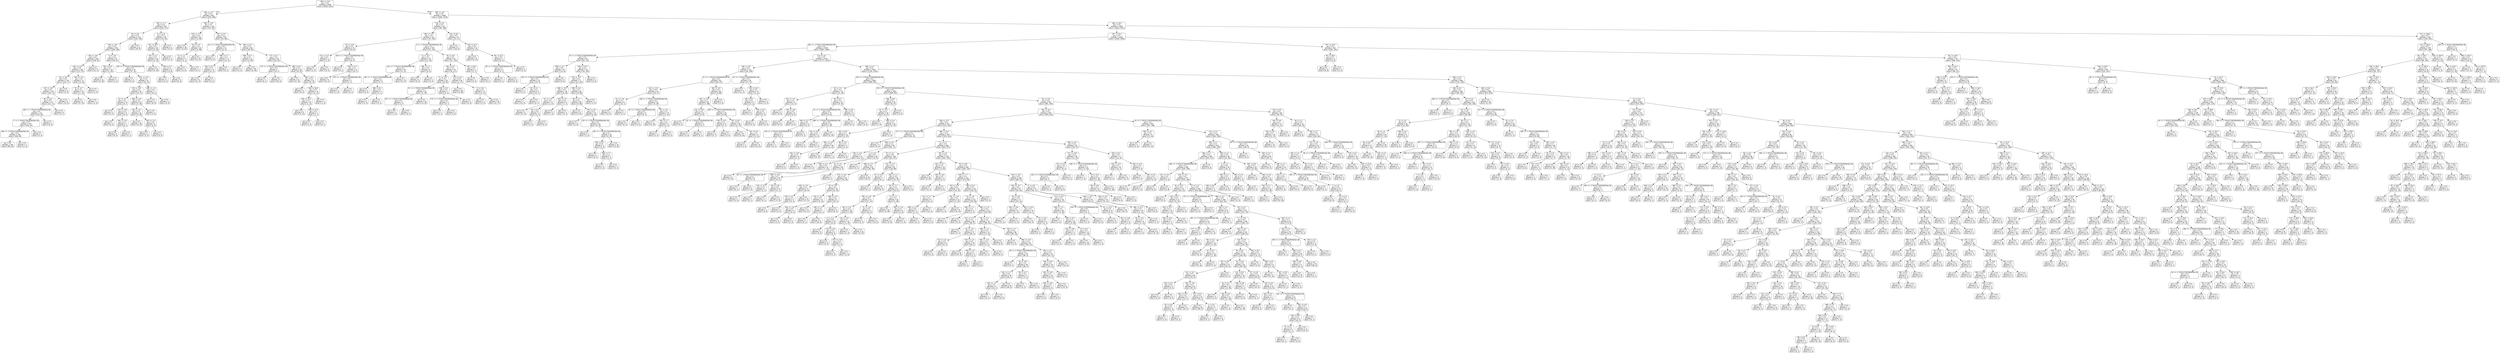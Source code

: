 digraph Tree {
node [shape=box, style="rounded", color="black", fontname=helvetica] ;
edge [fontname=helvetica] ;
0 [label="364 <= -4.6\ngini = 0.5\nsamples = 3346\nvalue = [2599, 2614]"] ;
1 [label="306 <= -1.9\ngini = 0.5\nsamples = 397\nvalue = [235, 398]"] ;
0 -> 1 [labeldistance=2.5, labelangle=45, headlabel="True"] ;
2 [label="163 <= -1.1\ngini = 0.5\nsamples = 253\nvalue = [202, 211]"] ;
1 -> 2 ;
3 [label="34 <= 4.6\ngini = 0.5\nsamples = 215\nvalue = [192, 158]"] ;
2 -> 3 ;
4 [label="159 <= -4.8\ngini = 0.5\nsamples = 203\nvalue = [166, 158]"] ;
3 -> 4 ;
5 [label="104 <= -4.8\ngini = 0.5\nsamples = 146\nvalue = [138, 91]"] ;
4 -> 5 ;
6 [label="292 <= -5.0\ngini = 0.5\nsamples = 140\nvalue = [127, 91]"] ;
5 -> 6 ;
7 [label="16 <= -5.0\ngini = 0.5\nsamples = 129\nvalue = [124, 77]"] ;
6 -> 7 ;
8 [label="337 <= -5.5\ngini = 0.5\nsamples = 125\nvalue = [124, 71]"] ;
7 -> 8 ;
9 [label="85 <= -5.9\ngini = 0.5\nsamples = 117\nvalue = [112, 71]"] ;
8 -> 9 ;
10 [label="340 <= -1.7014117331926443e+38\ngini = 0.5\nsamples = 111\nvalue = [112, 64]"] ;
9 -> 10 ;
11 [label="7 <= -1.7014117331926443e+38\ngini = 0.5\nsamples = 107\nvalue = [103, 64]"] ;
10 -> 11 ;
12 [label="356 <= -1.7014117331926443e+38\ngini = 0.5\nsamples = 106\nvalue = [100, 64]"] ;
11 -> 12 ;
13 [label="gini = 0.5\nsamples = 105\nvalue = [99, 64]"] ;
12 -> 13 ;
14 [label="gini = 0.0\nsamples = 1\nvalue = [1, 0]"] ;
12 -> 14 ;
15 [label="gini = 0.0\nsamples = 1\nvalue = [3, 0]"] ;
11 -> 15 ;
16 [label="gini = 0.0\nsamples = 4\nvalue = [9, 0]"] ;
10 -> 16 ;
17 [label="gini = 0.0\nsamples = 6\nvalue = [0, 7]"] ;
9 -> 17 ;
18 [label="gini = 0.0\nsamples = 8\nvalue = [12, 0]"] ;
8 -> 18 ;
19 [label="gini = 0.0\nsamples = 4\nvalue = [0, 6]"] ;
7 -> 19 ;
20 [label="345 <= -4.9\ngini = 0.3\nsamples = 11\nvalue = [3, 14]"] ;
6 -> 20 ;
21 [label="74 <= -4.7\ngini = 0.1\nsamples = 10\nvalue = [1, 14]"] ;
20 -> 21 ;
22 [label="gini = 0.0\nsamples = 9\nvalue = [0, 14]"] ;
21 -> 22 ;
23 [label="gini = 0.0\nsamples = 1\nvalue = [1, 0]"] ;
21 -> 23 ;
24 [label="gini = 0.0\nsamples = 1\nvalue = [2, 0]"] ;
20 -> 24 ;
25 [label="gini = 0.0\nsamples = 6\nvalue = [11, 0]"] ;
5 -> 25 ;
26 [label="0 <= -4.9\ngini = 0.4\nsamples = 57\nvalue = [28, 67]"] ;
4 -> 26 ;
27 [label="282 <= 0.9\ngini = 0.1\nsamples = 13\nvalue = [1, 26]"] ;
26 -> 27 ;
28 [label="gini = 0.0\nsamples = 12\nvalue = [0, 26]"] ;
27 -> 28 ;
29 [label="gini = 0.0\nsamples = 1\nvalue = [1, 0]"] ;
27 -> 29 ;
30 [label="100 <= -1.7014117331926443e+38\ngini = 0.5\nsamples = 44\nvalue = [27, 41]"] ;
26 -> 30 ;
31 [label="gini = 0.0\nsamples = 3\nvalue = [5, 0]"] ;
30 -> 31 ;
32 [label="322 <= -2.9\ngini = 0.5\nsamples = 41\nvalue = [22, 41]"] ;
30 -> 32 ;
33 [label="176 <= -4.6\ngini = 0.4\nsamples = 34\nvalue = [14, 37]"] ;
32 -> 33 ;
34 [label="24 <= -4.7\ngini = 0.5\nsamples = 12\nvalue = [9, 7]"] ;
33 -> 34 ;
35 [label="gini = 0.0\nsamples = 4\nvalue = [0, 4]"] ;
34 -> 35 ;
36 [label="123 <= -4.8\ngini = 0.4\nsamples = 8\nvalue = [9, 3]"] ;
34 -> 36 ;
37 [label="gini = 0.0\nsamples = 1\nvalue = [0, 2]"] ;
36 -> 37 ;
38 [label="194 <= -4.5\ngini = 0.2\nsamples = 7\nvalue = [9, 1]"] ;
36 -> 38 ;
39 [label="gini = 0.0\nsamples = 6\nvalue = [9, 0]"] ;
38 -> 39 ;
40 [label="gini = 0.0\nsamples = 1\nvalue = [0, 1]"] ;
38 -> 40 ;
41 [label="386 <= -0.6\ngini = 0.2\nsamples = 22\nvalue = [5, 30]"] ;
33 -> 41 ;
42 [label="204 <= -4.3\ngini = 0.2\nsamples = 21\nvalue = [3, 30]"] ;
41 -> 42 ;
43 [label="gini = 0.0\nsamples = 16\nvalue = [0, 25]"] ;
42 -> 43 ;
44 [label="335 <= -2.3\ngini = 0.5\nsamples = 5\nvalue = [3, 5]"] ;
42 -> 44 ;
45 [label="gini = 0.0\nsamples = 3\nvalue = [3, 0]"] ;
44 -> 45 ;
46 [label="gini = 0.0\nsamples = 2\nvalue = [0, 5]"] ;
44 -> 46 ;
47 [label="gini = 0.0\nsamples = 1\nvalue = [2, 0]"] ;
41 -> 47 ;
48 [label="268 <= -1.3\ngini = 0.4\nsamples = 7\nvalue = [8, 4]"] ;
32 -> 48 ;
49 [label="gini = 0.0\nsamples = 4\nvalue = [8, 0]"] ;
48 -> 49 ;
50 [label="gini = 0.0\nsamples = 3\nvalue = [0, 4]"] ;
48 -> 50 ;
51 [label="gini = 0.0\nsamples = 12\nvalue = [26, 0]"] ;
3 -> 51 ;
52 [label="6 <= 11.6\ngini = 0.3\nsamples = 38\nvalue = [10, 53]"] ;
2 -> 52 ;
53 [label="141 <= 19.2\ngini = 0.2\nsamples = 34\nvalue = [5, 53]"] ;
52 -> 53 ;
54 [label="237 <= 1.2\ngini = 0.1\nsamples = 33\nvalue = [4, 53]"] ;
53 -> 54 ;
55 [label="gini = 0.0\nsamples = 25\nvalue = [0, 44]"] ;
54 -> 55 ;
56 [label="239 <= 1.3\ngini = 0.4\nsamples = 8\nvalue = [4, 9]"] ;
54 -> 56 ;
57 [label="gini = 0.0\nsamples = 2\nvalue = [4, 0]"] ;
56 -> 57 ;
58 [label="gini = 0.0\nsamples = 6\nvalue = [0, 9]"] ;
56 -> 58 ;
59 [label="gini = 0.0\nsamples = 1\nvalue = [1, 0]"] ;
53 -> 59 ;
60 [label="gini = 0.0\nsamples = 4\nvalue = [5, 0]"] ;
52 -> 60 ;
61 [label="190 <= -0.6\ngini = 0.3\nsamples = 144\nvalue = [33, 187]"] ;
1 -> 61 ;
62 [label="379 <= -1.5\ngini = 0.0\nsamples = 64\nvalue = [2, 99]"] ;
61 -> 62 ;
63 [label="gini = 0.0\nsamples = 38\nvalue = [0, 61]"] ;
62 -> 63 ;
64 [label="53 <= -1.5\ngini = 0.1\nsamples = 26\nvalue = [2, 38]"] ;
62 -> 64 ;
65 [label="8 <= -1.2\ngini = 0.4\nsamples = 3\nvalue = [2, 1]"] ;
64 -> 65 ;
66 [label="gini = 0.0\nsamples = 2\nvalue = [2, 0]"] ;
65 -> 66 ;
67 [label="gini = 0.0\nsamples = 1\nvalue = [0, 1]"] ;
65 -> 67 ;
68 [label="gini = 0.0\nsamples = 23\nvalue = [0, 37]"] ;
64 -> 68 ;
69 [label="207 <= 0.5\ngini = 0.4\nsamples = 80\nvalue = [31, 88]"] ;
61 -> 69 ;
70 [label="41 <= -1.7014117331926443e+38\ngini = 0.5\nsamples = 14\nvalue = [11, 6]"] ;
69 -> 70 ;
71 [label="gini = 0.0\nsamples = 3\nvalue = [0, 3]"] ;
70 -> 71 ;
72 [label="398 <= 7.7\ngini = 0.3\nsamples = 11\nvalue = [11, 3]"] ;
70 -> 72 ;
73 [label="163 <= 0.3\ngini = 0.3\nsamples = 10\nvalue = [11, 2]"] ;
72 -> 73 ;
74 [label="gini = 0.0\nsamples = 8\nvalue = [11, 0]"] ;
73 -> 74 ;
75 [label="gini = 0.0\nsamples = 2\nvalue = [0, 2]"] ;
73 -> 75 ;
76 [label="gini = 0.0\nsamples = 1\nvalue = [0, 1]"] ;
72 -> 76 ;
77 [label="295 <= 3.2\ngini = 0.3\nsamples = 66\nvalue = [20, 82]"] ;
69 -> 77 ;
78 [label="306 <= 0.1\ngini = 0.1\nsamples = 31\nvalue = [2, 49]"] ;
77 -> 78 ;
79 [label="gini = 0.0\nsamples = 2\nvalue = [2, 0]"] ;
78 -> 79 ;
80 [label="gini = 0.0\nsamples = 29\nvalue = [0, 49]"] ;
78 -> 80 ;
81 [label="177 <= 5.7\ngini = 0.5\nsamples = 35\nvalue = [18, 33]"] ;
77 -> 81 ;
82 [label="173 <= -1.7014117331926443e+38\ngini = 0.2\nsamples = 7\nvalue = [10, 1]"] ;
81 -> 82 ;
83 [label="gini = 0.0\nsamples = 1\nvalue = [0, 1]"] ;
82 -> 83 ;
84 [label="gini = 0.0\nsamples = 6\nvalue = [10, 0]"] ;
82 -> 84 ;
85 [label="288 <= 8.7\ngini = 0.3\nsamples = 28\nvalue = [8, 32]"] ;
81 -> 85 ;
86 [label="gini = 0.0\nsamples = 13\nvalue = [0, 19]"] ;
85 -> 86 ;
87 [label="160 <= 9.1\ngini = 0.5\nsamples = 15\nvalue = [8, 13]"] ;
85 -> 87 ;
88 [label="gini = 0.0\nsamples = 4\nvalue = [6, 0]"] ;
87 -> 88 ;
89 [label="384 <= 84.8\ngini = 0.2\nsamples = 11\nvalue = [2, 13]"] ;
87 -> 89 ;
90 [label="345 <= 11.5\ngini = 0.1\nsamples = 10\nvalue = [1, 13]"] ;
89 -> 90 ;
91 [label="gini = 0.0\nsamples = 8\nvalue = [0, 12]"] ;
90 -> 91 ;
92 [label="149 <= 17.5\ngini = 0.5\nsamples = 2\nvalue = [1, 1]"] ;
90 -> 92 ;
93 [label="gini = 0.0\nsamples = 1\nvalue = [1, 0]"] ;
92 -> 93 ;
94 [label="gini = 0.0\nsamples = 1\nvalue = [0, 1]"] ;
92 -> 94 ;
95 [label="gini = 0.0\nsamples = 1\nvalue = [1, 0]"] ;
89 -> 95 ;
96 [label="290 <= -4.6\ngini = 0.5\nsamples = 2949\nvalue = [2364, 2216]"] ;
0 -> 96 [labeldistance=2.5, labelangle=-45, headlabel="False"] ;
97 [label="116 <= 4.6\ngini = 0.4\nsamples = 147\nvalue = [60, 169]"] ;
96 -> 97 ;
98 [label="384 <= -3.5\ngini = 0.3\nsamples = 122\nvalue = [37, 152]"] ;
97 -> 98 ;
99 [label="18 <= -4.6\ngini = 0.5\nsamples = 16\nvalue = [15, 8]"] ;
98 -> 99 ;
100 [label="371 <= -5.2\ngini = 0.3\nsamples = 4\nvalue = [1, 5]"] ;
99 -> 100 ;
101 [label="gini = 0.0\nsamples = 1\nvalue = [1, 0]"] ;
100 -> 101 ;
102 [label="gini = 0.0\nsamples = 3\nvalue = [0, 5]"] ;
100 -> 102 ;
103 [label="183 <= -1.7014117331926443e+38\ngini = 0.3\nsamples = 12\nvalue = [14, 3]"] ;
99 -> 103 ;
104 [label="gini = 0.0\nsamples = 1\nvalue = [0, 2]"] ;
103 -> 104 ;
105 [label="355 <= -4.1\ngini = 0.1\nsamples = 11\nvalue = [14, 1]"] ;
103 -> 105 ;
106 [label="gini = 0.0\nsamples = 9\nvalue = [13, 0]"] ;
105 -> 106 ;
107 [label="313 <= -1.7014117331926443e+38\ngini = 0.5\nsamples = 2\nvalue = [1, 1]"] ;
105 -> 107 ;
108 [label="gini = 0.0\nsamples = 1\nvalue = [1, 0]"] ;
107 -> 108 ;
109 [label="gini = 0.0\nsamples = 1\nvalue = [0, 1]"] ;
107 -> 109 ;
110 [label="3 <= -1.7014117331926443e+38\ngini = 0.2\nsamples = 106\nvalue = [22, 144]"] ;
98 -> 110 ;
111 [label="11 <= -0.7\ngini = 0.4\nsamples = 25\nvalue = [11, 26]"] ;
110 -> 111 ;
112 [label="142 <= -1.7014117331926443e+38\ngini = 0.2\nsamples = 16\nvalue = [2, 21]"] ;
111 -> 112 ;
113 [label="391 <= -1.7014117331926443e+38\ngini = 0.4\nsamples = 5\nvalue = [2, 4]"] ;
112 -> 113 ;
114 [label="gini = 0.0\nsamples = 2\nvalue = [0, 3]"] ;
113 -> 114 ;
115 [label="398 <= 8.4\ngini = 0.4\nsamples = 3\nvalue = [2, 1]"] ;
113 -> 115 ;
116 [label="gini = 0.0\nsamples = 2\nvalue = [2, 0]"] ;
115 -> 116 ;
117 [label="gini = 0.0\nsamples = 1\nvalue = [0, 1]"] ;
115 -> 117 ;
118 [label="gini = 0.0\nsamples = 11\nvalue = [0, 17]"] ;
112 -> 118 ;
119 [label="296 <= 1.1\ngini = 0.5\nsamples = 9\nvalue = [9, 5]"] ;
111 -> 119 ;
120 [label="gini = 0.0\nsamples = 5\nvalue = [9, 0]"] ;
119 -> 120 ;
121 [label="gini = 0.0\nsamples = 4\nvalue = [0, 5]"] ;
119 -> 121 ;
122 [label="55 <= 5.8\ngini = 0.2\nsamples = 81\nvalue = [11, 118]"] ;
110 -> 122 ;
123 [label="281 <= 0.1\ngini = 0.1\nsamples = 79\nvalue = [8, 117]"] ;
122 -> 123 ;
124 [label="77 <= -0.4\ngini = 0.2\nsamples = 29\nvalue = [6, 40]"] ;
123 -> 124 ;
125 [label="51 <= -1.7014117331926443e+38\ngini = 0.1\nsamples = 22\nvalue = [1, 35]"] ;
124 -> 125 ;
126 [label="167 <= -1.7014117331926443e+38\ngini = 0.4\nsamples = 2\nvalue = [1, 2]"] ;
125 -> 126 ;
127 [label="gini = 0.0\nsamples = 1\nvalue = [1, 0]"] ;
126 -> 127 ;
128 [label="gini = 0.0\nsamples = 1\nvalue = [0, 2]"] ;
126 -> 128 ;
129 [label="gini = 0.0\nsamples = 20\nvalue = [0, 33]"] ;
125 -> 129 ;
130 [label="208 <= 0.2\ngini = 0.5\nsamples = 7\nvalue = [5, 5]"] ;
124 -> 130 ;
131 [label="175 <= -1.7014117331926443e+38\ngini = 0.3\nsamples = 4\nvalue = [5, 1]"] ;
130 -> 131 ;
132 [label="gini = 0.0\nsamples = 1\nvalue = [0, 1]"] ;
131 -> 132 ;
133 [label="gini = 0.0\nsamples = 3\nvalue = [5, 0]"] ;
131 -> 133 ;
134 [label="gini = 0.0\nsamples = 3\nvalue = [0, 4]"] ;
130 -> 134 ;
135 [label="173 <= 1.8\ngini = 0.0\nsamples = 50\nvalue = [2, 77]"] ;
123 -> 135 ;
136 [label="gini = 0.0\nsamples = 39\nvalue = [0, 60]"] ;
135 -> 136 ;
137 [label="3 <= 1.8\ngini = 0.2\nsamples = 11\nvalue = [2, 17]"] ;
135 -> 137 ;
138 [label="gini = 0.0\nsamples = 1\nvalue = [2, 0]"] ;
137 -> 138 ;
139 [label="gini = 0.0\nsamples = 10\nvalue = [0, 17]"] ;
137 -> 139 ;
140 [label="367 <= 9.8\ngini = 0.4\nsamples = 2\nvalue = [3, 1]"] ;
122 -> 140 ;
141 [label="gini = 0.0\nsamples = 1\nvalue = [3, 0]"] ;
140 -> 141 ;
142 [label="gini = 0.0\nsamples = 1\nvalue = [0, 1]"] ;
140 -> 142 ;
143 [label="124 <= 9.6\ngini = 0.5\nsamples = 25\nvalue = [23, 17]"] ;
97 -> 143 ;
144 [label="gini = 0.0\nsamples = 9\nvalue = [18, 0]"] ;
143 -> 144 ;
145 [label="332 <= 14.1\ngini = 0.4\nsamples = 16\nvalue = [5, 17]"] ;
143 -> 145 ;
146 [label="gini = 0.0\nsamples = 9\nvalue = [0, 13]"] ;
145 -> 146 ;
147 [label="82 <= 22.3\ngini = 0.5\nsamples = 7\nvalue = [5, 4]"] ;
145 -> 147 ;
148 [label="56 <= -1.7014117331926443e+38\ngini = 0.3\nsamples = 5\nvalue = [5, 1]"] ;
147 -> 148 ;
149 [label="gini = 0.0\nsamples = 1\nvalue = [0, 1]"] ;
148 -> 149 ;
150 [label="gini = 0.0\nsamples = 4\nvalue = [5, 0]"] ;
148 -> 150 ;
151 [label="gini = 0.0\nsamples = 2\nvalue = [0, 3]"] ;
147 -> 151 ;
152 [label="168 <= 33.4\ngini = 0.5\nsamples = 2802\nvalue = [2304, 2047]"] ;
96 -> 152 ;
153 [label="157 <= 15.4\ngini = 0.5\nsamples = 2610\nvalue = [2199, 1845]"] ;
152 -> 153 ;
154 [label="282 <= -1.7014117331926443e+38\ngini = 0.5\nsamples = 2249\nvalue = [1807, 1684]"] ;
153 -> 154 ;
155 [label="43 <= -1.7014117331926443e+38\ngini = 0.3\nsamples = 94\nvalue = [30, 114]"] ;
154 -> 155 ;
156 [label="188 <= -0.7\ngini = 0.5\nsamples = 15\nvalue = [14, 9]"] ;
155 -> 156 ;
157 [label="136 <= -1.7014117331926443e+38\ngini = 0.3\nsamples = 10\nvalue = [14, 3]"] ;
156 -> 157 ;
158 [label="gini = 0.0\nsamples = 2\nvalue = [0, 2]"] ;
157 -> 158 ;
159 [label="36 <= 3.1\ngini = 0.1\nsamples = 8\nvalue = [14, 1]"] ;
157 -> 159 ;
160 [label="gini = 0.0\nsamples = 7\nvalue = [14, 0]"] ;
159 -> 160 ;
161 [label="gini = 0.0\nsamples = 1\nvalue = [0, 1]"] ;
159 -> 161 ;
162 [label="gini = 0.0\nsamples = 5\nvalue = [0, 6]"] ;
156 -> 162 ;
163 [label="255 <= 14.3\ngini = 0.2\nsamples = 79\nvalue = [16, 105]"] ;
155 -> 163 ;
164 [label="225 <= -1.0\ngini = 0.2\nsamples = 77\nvalue = [14, 105]"] ;
163 -> 164 ;
165 [label="366 <= -0.9\ngini = 0.4\nsamples = 16\nvalue = [8, 19]"] ;
164 -> 165 ;
166 [label="57 <= -1.0\ngini = 0.1\nsamples = 11\nvalue = [1, 17]"] ;
165 -> 166 ;
167 [label="gini = 0.0\nsamples = 9\nvalue = [0, 14]"] ;
166 -> 167 ;
168 [label="65 <= 0.2\ngini = 0.4\nsamples = 2\nvalue = [1, 3]"] ;
166 -> 168 ;
169 [label="gini = 0.0\nsamples = 1\nvalue = [1, 0]"] ;
168 -> 169 ;
170 [label="gini = 0.0\nsamples = 1\nvalue = [0, 3]"] ;
168 -> 170 ;
171 [label="333 <= 1.5\ngini = 0.3\nsamples = 5\nvalue = [7, 2]"] ;
165 -> 171 ;
172 [label="gini = 0.0\nsamples = 4\nvalue = [7, 0]"] ;
171 -> 172 ;
173 [label="gini = 0.0\nsamples = 1\nvalue = [0, 2]"] ;
171 -> 173 ;
174 [label="399 <= 14.1\ngini = 0.1\nsamples = 61\nvalue = [6, 86]"] ;
164 -> 174 ;
175 [label="99 <= 2.7\ngini = 0.1\nsamples = 60\nvalue = [5, 86]"] ;
174 -> 175 ;
176 [label="gini = 0.0\nsamples = 37\nvalue = [0, 61]"] ;
175 -> 176 ;
177 [label="278 <= 2.8\ngini = 0.3\nsamples = 23\nvalue = [5, 25]"] ;
175 -> 177 ;
178 [label="gini = 0.0\nsamples = 2\nvalue = [2, 0]"] ;
177 -> 178 ;
179 [label="176 <= -1.7014117331926443e+38\ngini = 0.2\nsamples = 21\nvalue = [3, 25]"] ;
177 -> 179 ;
180 [label="gini = 0.0\nsamples = 1\nvalue = [1, 0]"] ;
179 -> 180 ;
181 [label="182 <= -1.7014117331926443e+38\ngini = 0.1\nsamples = 20\nvalue = [2, 25]"] ;
179 -> 181 ;
182 [label="394 <= 5.5\ngini = 0.5\nsamples = 5\nvalue = [2, 3]"] ;
181 -> 182 ;
183 [label="gini = 0.0\nsamples = 2\nvalue = [0, 2]"] ;
182 -> 183 ;
184 [label="366 <= 7.7\ngini = 0.4\nsamples = 3\nvalue = [2, 1]"] ;
182 -> 184 ;
185 [label="gini = 0.0\nsamples = 2\nvalue = [2, 0]"] ;
184 -> 185 ;
186 [label="gini = 0.0\nsamples = 1\nvalue = [0, 1]"] ;
184 -> 186 ;
187 [label="gini = 0.0\nsamples = 15\nvalue = [0, 22]"] ;
181 -> 187 ;
188 [label="gini = 0.0\nsamples = 1\nvalue = [1, 0]"] ;
174 -> 188 ;
189 [label="gini = 0.0\nsamples = 2\nvalue = [2, 0]"] ;
163 -> 189 ;
190 [label="113 <= -6.1\ngini = 0.5\nsamples = 2155\nvalue = [1777, 1570]"] ;
154 -> 190 ;
191 [label="184 <= 3.9\ngini = 0.4\nsamples = 111\nvalue = [45, 126]"] ;
190 -> 191 ;
192 [label="31 <= -1.7014117331926443e+38\ngini = 0.3\nsamples = 93\nvalue = [28, 115]"] ;
191 -> 192 ;
193 [label="142 <= -2.6\ngini = 0.5\nsamples = 29\nvalue = [19, 27]"] ;
192 -> 193 ;
194 [label="41 <= -1.8\ngini = 0.1\nsamples = 9\nvalue = [14, 1]"] ;
193 -> 194 ;
195 [label="gini = 0.0\nsamples = 8\nvalue = [14, 0]"] ;
194 -> 195 ;
196 [label="gini = 0.0\nsamples = 1\nvalue = [0, 1]"] ;
194 -> 196 ;
197 [label="258 <= -1.7014117331926443e+38\ngini = 0.3\nsamples = 20\nvalue = [5, 26]"] ;
193 -> 197 ;
198 [label="34 <= -1.7014117331926443e+38\ngini = 0.5\nsamples = 5\nvalue = [4, 4]"] ;
197 -> 198 ;
199 [label="gini = 0.0\nsamples = 3\nvalue = [0, 4]"] ;
198 -> 199 ;
200 [label="gini = 0.0\nsamples = 2\nvalue = [4, 0]"] ;
198 -> 200 ;
201 [label="42 <= -0.1\ngini = 0.1\nsamples = 15\nvalue = [1, 22]"] ;
197 -> 201 ;
202 [label="gini = 0.0\nsamples = 11\nvalue = [0, 19]"] ;
201 -> 202 ;
203 [label="333 <= 1.7\ngini = 0.4\nsamples = 4\nvalue = [1, 3]"] ;
201 -> 203 ;
204 [label="gini = 0.0\nsamples = 1\nvalue = [1, 0]"] ;
203 -> 204 ;
205 [label="gini = 0.0\nsamples = 3\nvalue = [0, 3]"] ;
203 -> 205 ;
206 [label="303 <= 2.8\ngini = 0.2\nsamples = 64\nvalue = [9, 88]"] ;
192 -> 206 ;
207 [label="281 <= -3.4\ngini = 0.1\nsamples = 62\nvalue = [7, 88]"] ;
206 -> 207 ;
208 [label="232 <= -3.9\ngini = 0.4\nsamples = 8\nvalue = [3, 6]"] ;
207 -> 208 ;
209 [label="gini = 0.0\nsamples = 5\nvalue = [0, 5]"] ;
208 -> 209 ;
210 [label="91 <= -1.7014117331926443e+38\ngini = 0.4\nsamples = 3\nvalue = [3, 1]"] ;
208 -> 210 ;
211 [label="gini = 0.0\nsamples = 2\nvalue = [3, 0]"] ;
210 -> 211 ;
212 [label="gini = 0.0\nsamples = 1\nvalue = [0, 1]"] ;
210 -> 212 ;
213 [label="295 <= -1.7014117331926443e+38\ngini = 0.1\nsamples = 54\nvalue = [4, 82]"] ;
207 -> 213 ;
214 [label="278 <= -0.4\ngini = 0.4\nsamples = 8\nvalue = [3, 7]"] ;
213 -> 214 ;
215 [label="gini = 0.0\nsamples = 6\nvalue = [0, 7]"] ;
214 -> 215 ;
216 [label="gini = 0.0\nsamples = 2\nvalue = [3, 0]"] ;
214 -> 216 ;
217 [label="107 <= 0.5\ngini = 0.0\nsamples = 46\nvalue = [1, 75]"] ;
213 -> 217 ;
218 [label="gini = 0.0\nsamples = 37\nvalue = [0, 54]"] ;
217 -> 218 ;
219 [label="267 <= 0.4\ngini = 0.1\nsamples = 9\nvalue = [1, 21]"] ;
217 -> 219 ;
220 [label="gini = 0.0\nsamples = 1\nvalue = [1, 0]"] ;
219 -> 220 ;
221 [label="gini = 0.0\nsamples = 8\nvalue = [0, 21]"] ;
219 -> 221 ;
222 [label="gini = 0.0\nsamples = 2\nvalue = [2, 0]"] ;
206 -> 222 ;
223 [label="54 <= -1.7014117331926443e+38\ngini = 0.5\nsamples = 18\nvalue = [17, 11]"] ;
191 -> 223 ;
224 [label="gini = 0.0\nsamples = 6\nvalue = [11, 0]"] ;
223 -> 224 ;
225 [label="126 <= 14.1\ngini = 0.5\nsamples = 12\nvalue = [6, 11]"] ;
223 -> 225 ;
226 [label="89 <= 8.2\ngini = 0.3\nsamples = 9\nvalue = [2, 11]"] ;
225 -> 226 ;
227 [label="gini = 0.0\nsamples = 5\nvalue = [0, 7]"] ;
226 -> 227 ;
228 [label="378 <= 9.5\ngini = 0.4\nsamples = 4\nvalue = [2, 4]"] ;
226 -> 228 ;
229 [label="gini = 0.0\nsamples = 2\nvalue = [2, 0]"] ;
228 -> 229 ;
230 [label="gini = 0.0\nsamples = 2\nvalue = [0, 4]"] ;
228 -> 230 ;
231 [label="gini = 0.0\nsamples = 3\nvalue = [4, 0]"] ;
225 -> 231 ;
232 [label="356 <= 1.5\ngini = 0.5\nsamples = 2044\nvalue = [1732, 1444]"] ;
190 -> 232 ;
233 [label="191 <= -1.7014117331926443e+38\ngini = 0.5\nsamples = 1048\nvalue = [990, 651]"] ;
232 -> 233 ;
234 [label="29 <= -1.4\ngini = 0.4\nsamples = 41\nvalue = [21, 49]"] ;
233 -> 234 ;
235 [label="331 <= -4.2\ngini = 0.4\nsamples = 9\nvalue = [12, 5]"] ;
234 -> 235 ;
236 [label="gini = 0.0\nsamples = 3\nvalue = [9, 0]"] ;
235 -> 236 ;
237 [label="136 <= -2.8\ngini = 0.5\nsamples = 6\nvalue = [3, 5]"] ;
235 -> 237 ;
238 [label="gini = 0.0\nsamples = 4\nvalue = [0, 5]"] ;
237 -> 238 ;
239 [label="gini = 0.0\nsamples = 2\nvalue = [3, 0]"] ;
237 -> 239 ;
240 [label="40 <= 0.7\ngini = 0.3\nsamples = 32\nvalue = [9, 44]"] ;
234 -> 240 ;
241 [label="15 <= -1.7014117331926443e+38\ngini = 0.2\nsamples = 27\nvalue = [5, 42]"] ;
240 -> 241 ;
242 [label="159 <= -0.7\ngini = 0.5\nsamples = 5\nvalue = [4, 3]"] ;
241 -> 242 ;
243 [label="130 <= -1.7014117331926443e+38\ngini = 0.3\nsamples = 3\nvalue = [4, 1]"] ;
242 -> 243 ;
244 [label="gini = 0.0\nsamples = 1\nvalue = [0, 1]"] ;
243 -> 244 ;
245 [label="gini = 0.0\nsamples = 2\nvalue = [4, 0]"] ;
243 -> 245 ;
246 [label="gini = 0.0\nsamples = 2\nvalue = [0, 2]"] ;
242 -> 246 ;
247 [label="268 <= -1.7014117331926443e+38\ngini = 0.0\nsamples = 22\nvalue = [1, 39]"] ;
241 -> 247 ;
248 [label="315 <= -0.2\ngini = 0.3\nsamples = 5\nvalue = [1, 4]"] ;
247 -> 248 ;
249 [label="gini = 0.0\nsamples = 4\nvalue = [0, 4]"] ;
248 -> 249 ;
250 [label="gini = 0.0\nsamples = 1\nvalue = [1, 0]"] ;
248 -> 250 ;
251 [label="gini = 0.0\nsamples = 17\nvalue = [0, 35]"] ;
247 -> 251 ;
252 [label="380 <= 0.6\ngini = 0.4\nsamples = 5\nvalue = [4, 2]"] ;
240 -> 252 ;
253 [label="gini = 0.0\nsamples = 2\nvalue = [0, 2]"] ;
252 -> 253 ;
254 [label="gini = 0.0\nsamples = 3\nvalue = [4, 0]"] ;
252 -> 254 ;
255 [label="332 <= -1.7014117331926443e+38\ngini = 0.5\nsamples = 1007\nvalue = [969, 602]"] ;
233 -> 255 ;
256 [label="336 <= 9.0\ngini = 0.2\nsamples = 35\nvalue = [8, 47]"] ;
255 -> 256 ;
257 [label="43 <= -3.3\ngini = 0.1\nsamples = 33\nvalue = [4, 47]"] ;
256 -> 257 ;
258 [label="gini = 0.0\nsamples = 1\nvalue = [1, 0]"] ;
257 -> 258 ;
259 [label="260 <= 2.4\ngini = 0.1\nsamples = 32\nvalue = [3, 47]"] ;
257 -> 259 ;
260 [label="181 <= 0.8\ngini = 0.1\nsamples = 31\nvalue = [2, 47]"] ;
259 -> 260 ;
261 [label="362 <= -1.6\ngini = 0.0\nsamples = 28\nvalue = [1, 42]"] ;
260 -> 261 ;
262 [label="334 <= -0.9\ngini = 0.3\nsamples = 6\nvalue = [1, 5]"] ;
261 -> 262 ;
263 [label="gini = 0.0\nsamples = 5\nvalue = [0, 5]"] ;
262 -> 263 ;
264 [label="gini = 0.0\nsamples = 1\nvalue = [1, 0]"] ;
262 -> 264 ;
265 [label="gini = 0.0\nsamples = 22\nvalue = [0, 37]"] ;
261 -> 265 ;
266 [label="68 <= 1.9\ngini = 0.3\nsamples = 3\nvalue = [1, 5]"] ;
260 -> 266 ;
267 [label="gini = 0.0\nsamples = 1\nvalue = [1, 0]"] ;
266 -> 267 ;
268 [label="gini = 0.0\nsamples = 2\nvalue = [0, 5]"] ;
266 -> 268 ;
269 [label="gini = 0.0\nsamples = 1\nvalue = [1, 0]"] ;
259 -> 269 ;
270 [label="gini = 0.0\nsamples = 2\nvalue = [4, 0]"] ;
256 -> 270 ;
271 [label="81 <= 1.8\ngini = 0.5\nsamples = 972\nvalue = [961, 555]"] ;
255 -> 271 ;
272 [label="163 <= -0.3\ngini = 0.5\nsamples = 924\nvalue = [929, 502]"] ;
271 -> 272 ;
273 [label="339 <= -3.3\ngini = 0.5\nsamples = 531\nvalue = [472, 334]"] ;
272 -> 273 ;
274 [label="117 <= -1.7014117331926443e+38\ngini = 0.3\nsamples = 72\nvalue = [94, 20]"] ;
273 -> 274 ;
275 [label="gini = 0.0\nsamples = 3\nvalue = [0, 3]"] ;
274 -> 275 ;
276 [label="298 <= -4.4\ngini = 0.3\nsamples = 69\nvalue = [94, 17]"] ;
274 -> 276 ;
277 [label="149 <= -4.5\ngini = 0.5\nsamples = 21\nvalue = [21, 12]"] ;
276 -> 277 ;
278 [label="gini = 0.0\nsamples = 9\nvalue = [14, 0]"] ;
277 -> 278 ;
279 [label="385 <= -4.2\ngini = 0.5\nsamples = 12\nvalue = [7, 12]"] ;
277 -> 279 ;
280 [label="gini = 0.0\nsamples = 6\nvalue = [0, 10]"] ;
279 -> 280 ;
281 [label="44 <= -1.7014117331926443e+38\ngini = 0.3\nsamples = 6\nvalue = [7, 2]"] ;
279 -> 281 ;
282 [label="gini = 0.0\nsamples = 1\nvalue = [0, 2]"] ;
281 -> 282 ;
283 [label="gini = 0.0\nsamples = 5\nvalue = [7, 0]"] ;
281 -> 283 ;
284 [label="1 <= -3.2\ngini = 0.1\nsamples = 48\nvalue = [73, 5]"] ;
276 -> 284 ;
285 [label="12 <= -3.2\ngini = 0.1\nsamples = 46\nvalue = [73, 3]"] ;
284 -> 285 ;
286 [label="280 <= -4.8\ngini = 0.1\nsamples = 45\nvalue = [73, 2]"] ;
285 -> 286 ;
287 [label="170 <= -5.0\ngini = 0.4\nsamples = 2\nvalue = [2, 1]"] ;
286 -> 287 ;
288 [label="gini = 0.0\nsamples = 1\nvalue = [2, 0]"] ;
287 -> 288 ;
289 [label="gini = 0.0\nsamples = 1\nvalue = [0, 1]"] ;
287 -> 289 ;
290 [label="46 <= -4.8\ngini = 0.0\nsamples = 43\nvalue = [71, 1]"] ;
286 -> 290 ;
291 [label="gini = 0.0\nsamples = 1\nvalue = [0, 1]"] ;
290 -> 291 ;
292 [label="gini = 0.0\nsamples = 42\nvalue = [71, 0]"] ;
290 -> 292 ;
293 [label="gini = 0.0\nsamples = 1\nvalue = [0, 1]"] ;
285 -> 293 ;
294 [label="gini = 0.0\nsamples = 2\nvalue = [0, 2]"] ;
284 -> 294 ;
295 [label="380 <= -0.4\ngini = 0.5\nsamples = 459\nvalue = [378, 314]"] ;
273 -> 295 ;
296 [label="71 <= -1.7\ngini = 0.5\nsamples = 404\nvalue = [353, 257]"] ;
295 -> 296 ;
297 [label="97 <= -2.1\ngini = 0.5\nsamples = 126\nvalue = [92, 107]"] ;
296 -> 297 ;
298 [label="298 <= -2.4\ngini = 0.5\nsamples = 61\nvalue = [62, 39]"] ;
297 -> 298 ;
299 [label="375 <= -2.9\ngini = 0.5\nsamples = 43\nvalue = [33, 39]"] ;
298 -> 299 ;
300 [label="303 <= -3.3\ngini = 0.3\nsamples = 13\nvalue = [20, 4]"] ;
299 -> 300 ;
301 [label="375 <= -3.7\ngini = 0.5\nsamples = 3\nvalue = [3, 4]"] ;
300 -> 301 ;
302 [label="gini = 0.0\nsamples = 1\nvalue = [3, 0]"] ;
301 -> 302 ;
303 [label="gini = 0.0\nsamples = 2\nvalue = [0, 4]"] ;
301 -> 303 ;
304 [label="gini = 0.0\nsamples = 10\nvalue = [17, 0]"] ;
300 -> 304 ;
305 [label="44 <= -2.6\ngini = 0.4\nsamples = 30\nvalue = [13, 35]"] ;
299 -> 305 ;
306 [label="179 <= -3.1\ngini = 0.2\nsamples = 21\nvalue = [3, 31]"] ;
305 -> 306 ;
307 [label="303 <= -2.9\ngini = 0.5\nsamples = 4\nvalue = [3, 4]"] ;
306 -> 307 ;
308 [label="gini = 0.0\nsamples = 2\nvalue = [3, 0]"] ;
307 -> 308 ;
309 [label="gini = 0.0\nsamples = 2\nvalue = [0, 4]"] ;
307 -> 309 ;
310 [label="gini = 0.0\nsamples = 17\nvalue = [0, 27]"] ;
306 -> 310 ;
311 [label="208 <= -2.6\ngini = 0.4\nsamples = 9\nvalue = [10, 4]"] ;
305 -> 311 ;
312 [label="265 <= -2.7\ngini = 0.2\nsamples = 7\nvalue = [10, 1]"] ;
311 -> 312 ;
313 [label="gini = 0.0\nsamples = 1\nvalue = [0, 1]"] ;
312 -> 313 ;
314 [label="gini = 0.0\nsamples = 6\nvalue = [10, 0]"] ;
312 -> 314 ;
315 [label="gini = 0.0\nsamples = 2\nvalue = [0, 3]"] ;
311 -> 315 ;
316 [label="gini = 0.0\nsamples = 18\nvalue = [29, 0]"] ;
298 -> 316 ;
317 [label="147 <= -2.1\ngini = 0.4\nsamples = 65\nvalue = [30, 68]"] ;
297 -> 317 ;
318 [label="67 <= -2.3\ngini = 0.2\nsamples = 7\nvalue = [9, 1]"] ;
317 -> 318 ;
319 [label="gini = 0.0\nsamples = 1\nvalue = [0, 1]"] ;
318 -> 319 ;
320 [label="gini = 0.0\nsamples = 6\nvalue = [9, 0]"] ;
318 -> 320 ;
321 [label="202 <= -1.1\ngini = 0.4\nsamples = 58\nvalue = [21, 67]"] ;
317 -> 321 ;
322 [label="63 <= -1.7\ngini = 0.3\nsamples = 57\nvalue = [18, 67]"] ;
321 -> 322 ;
323 [label="391 <= -1.8\ngini = 0.5\nsamples = 37\nvalue = [17, 31]"] ;
322 -> 323 ;
324 [label="66 <= -2.0\ngini = 0.3\nsamples = 28\nvalue = [7, 29]"] ;
323 -> 324 ;
325 [label="4 <= -2.1\ngini = 0.5\nsamples = 13\nvalue = [6, 9]"] ;
324 -> 325 ;
326 [label="gini = 0.0\nsamples = 4\nvalue = [0, 6]"] ;
325 -> 326 ;
327 [label="279 <= -2.0\ngini = 0.4\nsamples = 9\nvalue = [6, 3]"] ;
325 -> 327 ;
328 [label="gini = 0.0\nsamples = 5\nvalue = [5, 0]"] ;
327 -> 328 ;
329 [label="217 <= -1.8\ngini = 0.4\nsamples = 4\nvalue = [1, 3]"] ;
327 -> 329 ;
330 [label="gini = 0.0\nsamples = 3\nvalue = [0, 3]"] ;
329 -> 330 ;
331 [label="gini = 0.0\nsamples = 1\nvalue = [1, 0]"] ;
329 -> 331 ;
332 [label="43 <= -2.0\ngini = 0.1\nsamples = 15\nvalue = [1, 20]"] ;
324 -> 332 ;
333 [label="gini = 0.0\nsamples = 1\nvalue = [1, 0]"] ;
332 -> 333 ;
334 [label="gini = 0.0\nsamples = 14\nvalue = [0, 20]"] ;
332 -> 334 ;
335 [label="73 <= -2.0\ngini = 0.3\nsamples = 9\nvalue = [10, 2]"] ;
323 -> 335 ;
336 [label="gini = 0.0\nsamples = 1\nvalue = [0, 2]"] ;
335 -> 336 ;
337 [label="gini = 0.0\nsamples = 8\nvalue = [10, 0]"] ;
335 -> 337 ;
338 [label="4 <= -1.7\ngini = 0.1\nsamples = 20\nvalue = [1, 36]"] ;
322 -> 338 ;
339 [label="gini = 0.0\nsamples = 15\nvalue = [0, 28]"] ;
338 -> 339 ;
340 [label="265 <= -1.6\ngini = 0.2\nsamples = 5\nvalue = [1, 8]"] ;
338 -> 340 ;
341 [label="gini = 0.0\nsamples = 4\nvalue = [0, 8]"] ;
340 -> 341 ;
342 [label="gini = 0.0\nsamples = 1\nvalue = [1, 0]"] ;
340 -> 342 ;
343 [label="gini = 0.0\nsamples = 1\nvalue = [3, 0]"] ;
321 -> 343 ;
344 [label="38 <= -2.4\ngini = 0.5\nsamples = 278\nvalue = [261, 150]"] ;
296 -> 344 ;
345 [label="181 <= -0.7\ngini = 0.2\nsamples = 18\nvalue = [3, 25]"] ;
344 -> 345 ;
346 [label="gini = 0.0\nsamples = 15\nvalue = [0, 23]"] ;
345 -> 346 ;
347 [label="195 <= -0.5\ngini = 0.5\nsamples = 3\nvalue = [3, 2]"] ;
345 -> 347 ;
348 [label="gini = 0.0\nsamples = 1\nvalue = [0, 2]"] ;
347 -> 348 ;
349 [label="gini = 0.0\nsamples = 2\nvalue = [3, 0]"] ;
347 -> 349 ;
350 [label="79 <= -0.8\ngini = 0.4\nsamples = 260\nvalue = [258, 125]"] ;
344 -> 350 ;
351 [label="209 <= -1.7\ngini = 0.4\nsamples = 152\nvalue = [170, 58]"] ;
350 -> 351 ;
352 [label="115 <= -1.6\ngini = 0.5\nsamples = 19\nvalue = [14, 16]"] ;
351 -> 352 ;
353 [label="117 <= -1.7\ngini = 0.1\nsamples = 9\nvalue = [13, 1]"] ;
352 -> 353 ;
354 [label="399 <= -2.1\ngini = 0.5\nsamples = 2\nvalue = [1, 1]"] ;
353 -> 354 ;
355 [label="gini = 0.0\nsamples = 1\nvalue = [0, 1]"] ;
354 -> 355 ;
356 [label="gini = 0.0\nsamples = 1\nvalue = [1, 0]"] ;
354 -> 356 ;
357 [label="gini = 0.0\nsamples = 7\nvalue = [12, 0]"] ;
353 -> 357 ;
358 [label="161 <= -2.0\ngini = 0.1\nsamples = 10\nvalue = [1, 15]"] ;
352 -> 358 ;
359 [label="gini = 0.0\nsamples = 1\nvalue = [1, 0]"] ;
358 -> 359 ;
360 [label="gini = 0.0\nsamples = 9\nvalue = [0, 15]"] ;
358 -> 360 ;
361 [label="189 <= 0.4\ngini = 0.3\nsamples = 133\nvalue = [156, 42]"] ;
351 -> 361 ;
362 [label="74 <= -1.9\ngini = 0.3\nsamples = 132\nvalue = [156, 39]"] ;
361 -> 362 ;
363 [label="393 <= -1.7\ngini = 0.4\nsamples = 5\nvalue = [2, 4]"] ;
362 -> 363 ;
364 [label="gini = 0.0\nsamples = 2\nvalue = [2, 0]"] ;
363 -> 364 ;
365 [label="gini = 0.0\nsamples = 3\nvalue = [0, 4]"] ;
363 -> 365 ;
366 [label="384 <= -1.3\ngini = 0.3\nsamples = 127\nvalue = [154, 35]"] ;
362 -> 366 ;
367 [label="157 <= -2.1\ngini = 0.1\nsamples = 48\nvalue = [65, 5]"] ;
366 -> 367 ;
368 [label="gini = 0.0\nsamples = 1\nvalue = [0, 1]"] ;
367 -> 368 ;
369 [label="16 <= -1.6\ngini = 0.1\nsamples = 47\nvalue = [65, 4]"] ;
367 -> 369 ;
370 [label="53 <= -1.6\ngini = 0.5\nsamples = 8\nvalue = [5, 3]"] ;
369 -> 370 ;
371 [label="gini = 0.0\nsamples = 5\nvalue = [5, 0]"] ;
370 -> 371 ;
372 [label="gini = 0.0\nsamples = 3\nvalue = [0, 3]"] ;
370 -> 372 ;
373 [label="333 <= -1.0\ngini = 0.0\nsamples = 39\nvalue = [60, 1]"] ;
369 -> 373 ;
374 [label="gini = 0.0\nsamples = 36\nvalue = [57, 0]"] ;
373 -> 374 ;
375 [label="293 <= -1.1\ngini = 0.4\nsamples = 3\nvalue = [3, 1]"] ;
373 -> 375 ;
376 [label="gini = 0.0\nsamples = 1\nvalue = [0, 1]"] ;
375 -> 376 ;
377 [label="gini = 0.0\nsamples = 2\nvalue = [3, 0]"] ;
375 -> 377 ;
378 [label="80 <= -1.3\ngini = 0.4\nsamples = 79\nvalue = [89, 30]"] ;
366 -> 378 ;
379 [label="365 <= -1.1\ngini = 0.4\nsamples = 11\nvalue = [5, 10]"] ;
378 -> 379 ;
380 [label="184 <= -1.5\ngini = 0.3\nsamples = 5\nvalue = [5, 1]"] ;
379 -> 380 ;
381 [label="gini = 0.0\nsamples = 1\nvalue = [0, 1]"] ;
380 -> 381 ;
382 [label="gini = 0.0\nsamples = 4\nvalue = [5, 0]"] ;
380 -> 382 ;
383 [label="gini = 0.0\nsamples = 6\nvalue = [0, 9]"] ;
379 -> 383 ;
384 [label="276 <= -1.7\ngini = 0.3\nsamples = 68\nvalue = [84, 20]"] ;
378 -> 384 ;
385 [label="gini = 0.0\nsamples = 4\nvalue = [0, 5]"] ;
384 -> 385 ;
386 [label="398 <= -0.9\ngini = 0.3\nsamples = 64\nvalue = [84, 15]"] ;
384 -> 386 ;
387 [label="83 <= -1.7014117331926443e+38\ngini = 0.1\nsamples = 39\nvalue = [60, 3]"] ;
386 -> 387 ;
388 [label="gini = 0.0\nsamples = 1\nvalue = [0, 1]"] ;
387 -> 388 ;
389 [label="78 <= -0.8\ngini = 0.1\nsamples = 38\nvalue = [60, 2]"] ;
387 -> 389 ;
390 [label="310 <= -1.1\ngini = 0.0\nsamples = 36\nvalue = [58, 1]"] ;
389 -> 390 ;
391 [label="154 <= -1.2\ngini = 0.2\nsamples = 6\nvalue = [10, 1]"] ;
390 -> 391 ;
392 [label="gini = 0.0\nsamples = 1\nvalue = [0, 1]"] ;
391 -> 392 ;
393 [label="gini = 0.0\nsamples = 5\nvalue = [10, 0]"] ;
391 -> 393 ;
394 [label="gini = 0.0\nsamples = 30\nvalue = [48, 0]"] ;
390 -> 394 ;
395 [label="90 <= -0.7\ngini = 0.4\nsamples = 2\nvalue = [2, 1]"] ;
389 -> 395 ;
396 [label="gini = 0.0\nsamples = 1\nvalue = [0, 1]"] ;
395 -> 396 ;
397 [label="gini = 0.0\nsamples = 1\nvalue = [2, 0]"] ;
395 -> 397 ;
398 [label="343 <= -0.7\ngini = 0.4\nsamples = 25\nvalue = [24, 12]"] ;
386 -> 398 ;
399 [label="156 <= -0.8\ngini = 0.5\nsamples = 19\nvalue = [13, 12]"] ;
398 -> 399 ;
400 [label="181 <= -0.8\ngini = 0.4\nsamples = 13\nvalue = [13, 5]"] ;
399 -> 400 ;
401 [label="208 <= -0.9\ngini = 0.5\nsamples = 7\nvalue = [3, 5]"] ;
400 -> 401 ;
402 [label="gini = 0.0\nsamples = 2\nvalue = [3, 0]"] ;
401 -> 402 ;
403 [label="gini = 0.0\nsamples = 5\nvalue = [0, 5]"] ;
401 -> 403 ;
404 [label="gini = 0.0\nsamples = 6\nvalue = [10, 0]"] ;
400 -> 404 ;
405 [label="gini = 0.0\nsamples = 6\nvalue = [0, 7]"] ;
399 -> 405 ;
406 [label="gini = 0.0\nsamples = 6\nvalue = [11, 0]"] ;
398 -> 406 ;
407 [label="gini = 0.0\nsamples = 1\nvalue = [0, 3]"] ;
361 -> 407 ;
408 [label="103 <= -0.5\ngini = 0.5\nsamples = 108\nvalue = [88, 67]"] ;
350 -> 408 ;
409 [label="342 <= -0.7\ngini = 0.5\nsamples = 57\nvalue = [35, 50]"] ;
408 -> 409 ;
410 [label="44 <= -0.9\ngini = 0.5\nsamples = 27\nvalue = [25, 13]"] ;
409 -> 410 ;
411 [label="294 <= -0.8\ngini = 0.2\nsamples = 9\nvalue = [2, 12]"] ;
410 -> 411 ;
412 [label="gini = 0.0\nsamples = 7\nvalue = [0, 12]"] ;
411 -> 412 ;
413 [label="gini = 0.0\nsamples = 2\nvalue = [2, 0]"] ;
411 -> 413 ;
414 [label="305 <= -0.6\ngini = 0.1\nsamples = 18\nvalue = [23, 1]"] ;
410 -> 414 ;
415 [label="gini = 0.0\nsamples = 15\nvalue = [20, 0]"] ;
414 -> 415 ;
416 [label="70 <= -0.6\ngini = 0.4\nsamples = 3\nvalue = [3, 1]"] ;
414 -> 416 ;
417 [label="gini = 0.0\nsamples = 1\nvalue = [0, 1]"] ;
416 -> 417 ;
418 [label="gini = 0.0\nsamples = 2\nvalue = [3, 0]"] ;
416 -> 418 ;
419 [label="174 <= -0.4\ngini = 0.3\nsamples = 30\nvalue = [10, 37]"] ;
409 -> 419 ;
420 [label="208 <= -1.3\ngini = 0.2\nsamples = 26\nvalue = [4, 36]"] ;
419 -> 420 ;
421 [label="gini = 0.0\nsamples = 1\nvalue = [1, 0]"] ;
420 -> 421 ;
422 [label="168 <= -0.7\ngini = 0.1\nsamples = 25\nvalue = [3, 36]"] ;
420 -> 422 ;
423 [label="103 <= -0.6\ngini = 0.5\nsamples = 3\nvalue = [2, 2]"] ;
422 -> 423 ;
424 [label="gini = 0.0\nsamples = 2\nvalue = [0, 2]"] ;
423 -> 424 ;
425 [label="gini = 0.0\nsamples = 1\nvalue = [2, 0]"] ;
423 -> 425 ;
426 [label="8 <= -0.4\ngini = 0.1\nsamples = 22\nvalue = [1, 34]"] ;
422 -> 426 ;
427 [label="gini = 0.0\nsamples = 21\nvalue = [0, 34]"] ;
426 -> 427 ;
428 [label="gini = 0.0\nsamples = 1\nvalue = [1, 0]"] ;
426 -> 428 ;
429 [label="225 <= -1.7014117331926443e+38\ngini = 0.2\nsamples = 4\nvalue = [6, 1]"] ;
419 -> 429 ;
430 [label="gini = 0.0\nsamples = 1\nvalue = [0, 1]"] ;
429 -> 430 ;
431 [label="gini = 0.0\nsamples = 3\nvalue = [6, 0]"] ;
429 -> 431 ;
432 [label="6 <= -0.3\ngini = 0.4\nsamples = 51\nvalue = [53, 17]"] ;
408 -> 432 ;
433 [label="340 <= -0.5\ngini = 0.2\nsamples = 35\nvalue = [43, 5]"] ;
432 -> 433 ;
434 [label="61 <= -0.5\ngini = 0.5\nsamples = 11\nvalue = [9, 5]"] ;
433 -> 434 ;
435 [label="gini = 0.0\nsamples = 6\nvalue = [8, 0]"] ;
434 -> 435 ;
436 [label="357 <= -0.8\ngini = 0.3\nsamples = 5\nvalue = [1, 5]"] ;
434 -> 436 ;
437 [label="gini = 0.0\nsamples = 1\nvalue = [1, 0]"] ;
436 -> 437 ;
438 [label="gini = 0.0\nsamples = 4\nvalue = [0, 5]"] ;
436 -> 438 ;
439 [label="gini = 0.0\nsamples = 24\nvalue = [34, 0]"] ;
433 -> 439 ;
440 [label="259 <= -0.3\ngini = 0.5\nsamples = 16\nvalue = [10, 12]"] ;
432 -> 440 ;
441 [label="396 <= -0.2\ngini = 0.2\nsamples = 10\nvalue = [2, 12]"] ;
440 -> 441 ;
442 [label="26 <= -0.4\ngini = 0.1\nsamples = 9\nvalue = [1, 12]"] ;
441 -> 442 ;
443 [label="gini = 0.0\nsamples = 1\nvalue = [1, 0]"] ;
442 -> 443 ;
444 [label="gini = 0.0\nsamples = 8\nvalue = [0, 12]"] ;
442 -> 444 ;
445 [label="gini = 0.0\nsamples = 1\nvalue = [1, 0]"] ;
441 -> 445 ;
446 [label="gini = 0.0\nsamples = 6\nvalue = [8, 0]"] ;
440 -> 446 ;
447 [label="169 <= -0.2\ngini = 0.4\nsamples = 55\nvalue = [25, 57]"] ;
295 -> 447 ;
448 [label="271 <= -0.8\ngini = 0.3\nsamples = 38\nvalue = [11, 47]"] ;
447 -> 448 ;
449 [label="371 <= -0.4\ngini = 0.4\nsamples = 7\nvalue = [8, 3]"] ;
448 -> 449 ;
450 [label="129 <= -1.7014117331926443e+38\ngini = 0.2\nsamples = 5\nvalue = [8, 1]"] ;
449 -> 450 ;
451 [label="gini = 0.0\nsamples = 1\nvalue = [0, 1]"] ;
450 -> 451 ;
452 [label="gini = 0.0\nsamples = 4\nvalue = [8, 0]"] ;
450 -> 452 ;
453 [label="gini = 0.0\nsamples = 2\nvalue = [0, 2]"] ;
449 -> 453 ;
454 [label="166 <= -1.7014117331926443e+38\ngini = 0.1\nsamples = 31\nvalue = [3, 44]"] ;
448 -> 454 ;
455 [label="gini = 0.0\nsamples = 1\nvalue = [1, 0]"] ;
454 -> 455 ;
456 [label="19 <= -0.4\ngini = 0.1\nsamples = 30\nvalue = [2, 44]"] ;
454 -> 456 ;
457 [label="89 <= -0.5\ngini = 0.4\nsamples = 6\nvalue = [2, 6]"] ;
456 -> 457 ;
458 [label="gini = 0.0\nsamples = 4\nvalue = [0, 6]"] ;
457 -> 458 ;
459 [label="gini = 0.0\nsamples = 2\nvalue = [2, 0]"] ;
457 -> 459 ;
460 [label="gini = 0.0\nsamples = 24\nvalue = [0, 38]"] ;
456 -> 460 ;
461 [label="325 <= 0.1\ngini = 0.5\nsamples = 17\nvalue = [14, 10]"] ;
447 -> 461 ;
462 [label="315 <= -0.3\ngini = 0.1\nsamples = 10\nvalue = [12, 1]"] ;
461 -> 462 ;
463 [label="gini = 0.0\nsamples = 1\nvalue = [0, 1]"] ;
462 -> 463 ;
464 [label="gini = 0.0\nsamples = 9\nvalue = [12, 0]"] ;
462 -> 464 ;
465 [label="363 <= -0.3\ngini = 0.3\nsamples = 7\nvalue = [2, 9]"] ;
461 -> 465 ;
466 [label="gini = 0.0\nsamples = 1\nvalue = [1, 0]"] ;
465 -> 466 ;
467 [label="149 <= 0.4\ngini = 0.2\nsamples = 6\nvalue = [1, 9]"] ;
465 -> 467 ;
468 [label="gini = 0.0\nsamples = 5\nvalue = [0, 9]"] ;
467 -> 468 ;
469 [label="gini = 0.0\nsamples = 1\nvalue = [1, 0]"] ;
467 -> 469 ;
470 [label="24 <= -1.7014117331926443e+38\ngini = 0.4\nsamples = 393\nvalue = [457, 168]"] ;
272 -> 470 ;
471 [label="383 <= -0.7\ngini = 0.3\nsamples = 8\nvalue = [2, 10]"] ;
470 -> 471 ;
472 [label="gini = 0.0\nsamples = 1\nvalue = [2, 0]"] ;
471 -> 472 ;
473 [label="gini = 0.0\nsamples = 7\nvalue = [0, 10]"] ;
471 -> 473 ;
474 [label="271 <= 1.2\ngini = 0.4\nsamples = 385\nvalue = [455, 158]"] ;
470 -> 474 ;
475 [label="360 <= 1.1\ngini = 0.4\nsamples = 324\nvalue = [360, 149]"] ;
474 -> 475 ;
476 [label="284 <= 1.1\ngini = 0.4\nsamples = 288\nvalue = [335, 114]"] ;
475 -> 476 ;
477 [label="186 <= -1.7014117331926443e+38\ngini = 0.4\nsamples = 284\nvalue = [335, 108]"] ;
476 -> 477 ;
478 [label="137 <= -0.4\ngini = 0.4\nsamples = 7\nvalue = [3, 8]"] ;
477 -> 478 ;
479 [label="gini = 0.0\nsamples = 1\nvalue = [3, 0]"] ;
478 -> 479 ;
480 [label="gini = 0.0\nsamples = 6\nvalue = [0, 8]"] ;
478 -> 480 ;
481 [label="102 <= -0.4\ngini = 0.4\nsamples = 277\nvalue = [332, 100]"] ;
477 -> 481 ;
482 [label="61 <= -0.3\ngini = 0.5\nsamples = 15\nvalue = [10, 12]"] ;
481 -> 482 ;
483 [label="gini = 0.0\nsamples = 3\nvalue = [5, 0]"] ;
482 -> 483 ;
484 [label="101 <= 0.2\ngini = 0.4\nsamples = 12\nvalue = [5, 12]"] ;
482 -> 484 ;
485 [label="353 <= -0.1\ngini = 0.1\nsamples = 10\nvalue = [1, 12]"] ;
484 -> 485 ;
486 [label="295 <= -0.5\ngini = 0.5\nsamples = 2\nvalue = [1, 1]"] ;
485 -> 486 ;
487 [label="gini = 0.0\nsamples = 1\nvalue = [0, 1]"] ;
486 -> 487 ;
488 [label="gini = 0.0\nsamples = 1\nvalue = [1, 0]"] ;
486 -> 488 ;
489 [label="gini = 0.0\nsamples = 8\nvalue = [0, 11]"] ;
485 -> 489 ;
490 [label="gini = 0.0\nsamples = 2\nvalue = [4, 0]"] ;
484 -> 490 ;
491 [label="27 <= -1.3\ngini = 0.3\nsamples = 262\nvalue = [322, 88]"] ;
481 -> 491 ;
492 [label="53 <= -1.7014117331926443e+38\ngini = 0.3\nsamples = 6\nvalue = [2, 7]"] ;
491 -> 492 ;
493 [label="gini = 0.0\nsamples = 1\nvalue = [2, 0]"] ;
492 -> 493 ;
494 [label="gini = 0.0\nsamples = 5\nvalue = [0, 7]"] ;
492 -> 494 ;
495 [label="389 <= -0.1\ngini = 0.3\nsamples = 256\nvalue = [320, 81]"] ;
491 -> 495 ;
496 [label="228 <= 1.4\ngini = 0.1\nsamples = 45\nvalue = [73, 3]"] ;
495 -> 496 ;
497 [label="397 <= -1.7014117331926443e+38\ngini = 0.1\nsamples = 44\nvalue = [73, 2]"] ;
496 -> 497 ;
498 [label="277 <= -0.0\ngini = 0.5\nsamples = 2\nvalue = [2, 2]"] ;
497 -> 498 ;
499 [label="gini = 0.0\nsamples = 1\nvalue = [2, 0]"] ;
498 -> 499 ;
500 [label="gini = 0.0\nsamples = 1\nvalue = [0, 2]"] ;
498 -> 500 ;
501 [label="gini = 0.0\nsamples = 42\nvalue = [71, 0]"] ;
497 -> 501 ;
502 [label="gini = 0.0\nsamples = 1\nvalue = [0, 1]"] ;
496 -> 502 ;
503 [label="372 <= 0.7\ngini = 0.4\nsamples = 211\nvalue = [247, 78]"] ;
495 -> 503 ;
504 [label="17 <= -0.8\ngini = 0.4\nsamples = 160\nvalue = [168, 72]"] ;
503 -> 504 ;
505 [label="gini = 0.0\nsamples = 6\nvalue = [0, 11]"] ;
504 -> 505 ;
506 [label="325 <= -0.1\ngini = 0.4\nsamples = 154\nvalue = [168, 61]"] ;
504 -> 506 ;
507 [label="59 <= -0.1\ngini = 0.4\nsamples = 14\nvalue = [7, 16]"] ;
506 -> 507 ;
508 [label="gini = 0.0\nsamples = 4\nvalue = [6, 0]"] ;
507 -> 508 ;
509 [label="57 <= 0.7\ngini = 0.1\nsamples = 10\nvalue = [1, 16]"] ;
507 -> 509 ;
510 [label="gini = 0.0\nsamples = 9\nvalue = [0, 16]"] ;
509 -> 510 ;
511 [label="gini = 0.0\nsamples = 1\nvalue = [1, 0]"] ;
509 -> 511 ;
512 [label="242 <= 0.9\ngini = 0.3\nsamples = 140\nvalue = [161, 45]"] ;
506 -> 512 ;
513 [label="76 <= 0.4\ngini = 0.3\nsamples = 129\nvalue = [156, 34]"] ;
512 -> 513 ;
514 [label="247 <= 0.8\ngini = 0.1\nsamples = 67\nvalue = [91, 8]"] ;
513 -> 514 ;
515 [label="121 <= -0.1\ngini = 0.1\nsamples = 66\nvalue = [91, 6]"] ;
514 -> 515 ;
516 [label="352 <= 0.1\ngini = 0.5\nsamples = 5\nvalue = [4, 3]"] ;
515 -> 516 ;
517 [label="gini = 0.0\nsamples = 2\nvalue = [0, 3]"] ;
516 -> 517 ;
518 [label="gini = 0.0\nsamples = 3\nvalue = [4, 0]"] ;
516 -> 518 ;
519 [label="381 <= -0.0\ngini = 0.1\nsamples = 61\nvalue = [87, 3]"] ;
515 -> 519 ;
520 [label="204 <= -0.0\ngini = 0.3\nsamples = 8\nvalue = [11, 2]"] ;
519 -> 520 ;
521 [label="63 <= 0.0\ngini = 0.4\nsamples = 2\nvalue = [1, 2]"] ;
520 -> 521 ;
522 [label="gini = 0.0\nsamples = 1\nvalue = [1, 0]"] ;
521 -> 522 ;
523 [label="gini = 0.0\nsamples = 1\nvalue = [0, 2]"] ;
521 -> 523 ;
524 [label="gini = 0.0\nsamples = 6\nvalue = [10, 0]"] ;
520 -> 524 ;
525 [label="117 <= 0.3\ngini = 0.0\nsamples = 53\nvalue = [76, 1]"] ;
519 -> 525 ;
526 [label="gini = 0.0\nsamples = 46\nvalue = [69, 0]"] ;
525 -> 526 ;
527 [label="2 <= 0.1\ngini = 0.2\nsamples = 7\nvalue = [7, 1]"] ;
525 -> 527 ;
528 [label="gini = 0.0\nsamples = 1\nvalue = [0, 1]"] ;
527 -> 528 ;
529 [label="gini = 0.0\nsamples = 6\nvalue = [7, 0]"] ;
527 -> 529 ;
530 [label="gini = 0.0\nsamples = 1\nvalue = [0, 2]"] ;
514 -> 530 ;
531 [label="67 <= 0.4\ngini = 0.4\nsamples = 62\nvalue = [65, 26]"] ;
513 -> 531 ;
532 [label="113 <= 0.6\ngini = 0.5\nsamples = 18\nvalue = [9, 17]"] ;
531 -> 532 ;
533 [label="24 <= 0.1\ngini = 0.3\nsamples = 14\nvalue = [4, 16]"] ;
532 -> 533 ;
534 [label="gini = 0.0\nsamples = 3\nvalue = [3, 0]"] ;
533 -> 534 ;
535 [label="320 <= 0.2\ngini = 0.1\nsamples = 11\nvalue = [1, 16]"] ;
533 -> 535 ;
536 [label="gini = 0.0\nsamples = 1\nvalue = [1, 0]"] ;
535 -> 536 ;
537 [label="gini = 0.0\nsamples = 10\nvalue = [0, 16]"] ;
535 -> 537 ;
538 [label="209 <= 0.8\ngini = 0.3\nsamples = 4\nvalue = [5, 1]"] ;
532 -> 538 ;
539 [label="gini = 0.0\nsamples = 3\nvalue = [5, 0]"] ;
538 -> 539 ;
540 [label="gini = 0.0\nsamples = 1\nvalue = [0, 1]"] ;
538 -> 540 ;
541 [label="57 <= 0.5\ngini = 0.2\nsamples = 44\nvalue = [56, 9]"] ;
531 -> 541 ;
542 [label="gini = 0.0\nsamples = 13\nvalue = [25, 0]"] ;
541 -> 542 ;
543 [label="133 <= 0.5\ngini = 0.3\nsamples = 31\nvalue = [31, 9]"] ;
541 -> 543 ;
544 [label="183 <= 0.5\ngini = 0.4\nsamples = 7\nvalue = [2, 5]"] ;
543 -> 544 ;
545 [label="gini = 0.0\nsamples = 5\nvalue = [0, 5]"] ;
544 -> 545 ;
546 [label="gini = 0.0\nsamples = 2\nvalue = [2, 0]"] ;
544 -> 546 ;
547 [label="161 <= -1.7014117331926443e+38\ngini = 0.2\nsamples = 24\nvalue = [29, 4]"] ;
543 -> 547 ;
548 [label="gini = 0.0\nsamples = 1\nvalue = [0, 2]"] ;
547 -> 548 ;
549 [label="391 <= 0.8\ngini = 0.1\nsamples = 23\nvalue = [29, 2]"] ;
547 -> 549 ;
550 [label="190 <= 0.6\ngini = 0.1\nsamples = 22\nvalue = [29, 1]"] ;
549 -> 550 ;
551 [label="72 <= 0.7\ngini = 0.3\nsamples = 5\nvalue = [4, 1]"] ;
550 -> 551 ;
552 [label="gini = 0.0\nsamples = 1\nvalue = [0, 1]"] ;
551 -> 552 ;
553 [label="gini = 0.0\nsamples = 4\nvalue = [4, 0]"] ;
551 -> 553 ;
554 [label="gini = 0.0\nsamples = 17\nvalue = [25, 0]"] ;
550 -> 554 ;
555 [label="gini = 0.0\nsamples = 1\nvalue = [0, 1]"] ;
549 -> 555 ;
556 [label="353 <= 0.3\ngini = 0.4\nsamples = 11\nvalue = [5, 11]"] ;
512 -> 556 ;
557 [label="gini = 0.0\nsamples = 3\nvalue = [3, 0]"] ;
556 -> 557 ;
558 [label="289 <= 0.9\ngini = 0.3\nsamples = 8\nvalue = [2, 11]"] ;
556 -> 558 ;
559 [label="gini = 0.0\nsamples = 5\nvalue = [0, 10]"] ;
558 -> 559 ;
560 [label="187 <= 0.9\ngini = 0.4\nsamples = 3\nvalue = [2, 1]"] ;
558 -> 560 ;
561 [label="gini = 0.0\nsamples = 1\nvalue = [0, 1]"] ;
560 -> 561 ;
562 [label="gini = 0.0\nsamples = 2\nvalue = [2, 0]"] ;
560 -> 562 ;
563 [label="352 <= 1.3\ngini = 0.1\nsamples = 51\nvalue = [79, 6]"] ;
503 -> 563 ;
564 [label="333 <= 1.2\ngini = 0.1\nsamples = 50\nvalue = [79, 4]"] ;
563 -> 564 ;
565 [label="265 <= -1.7014117331926443e+38\ngini = 0.0\nsamples = 47\nvalue = [76, 2]"] ;
564 -> 565 ;
566 [label="gini = 0.0\nsamples = 1\nvalue = [0, 1]"] ;
565 -> 566 ;
567 [label="266 <= 0.7\ngini = 0.0\nsamples = 46\nvalue = [76, 1]"] ;
565 -> 567 ;
568 [label="186 <= 0.8\ngini = 0.1\nsamples = 11\nvalue = [13, 1]"] ;
567 -> 568 ;
569 [label="gini = 0.0\nsamples = 10\nvalue = [13, 0]"] ;
568 -> 569 ;
570 [label="gini = 0.0\nsamples = 1\nvalue = [0, 1]"] ;
568 -> 570 ;
571 [label="gini = 0.0\nsamples = 35\nvalue = [63, 0]"] ;
567 -> 571 ;
572 [label="178 <= 1.0\ngini = 0.5\nsamples = 3\nvalue = [3, 2]"] ;
564 -> 572 ;
573 [label="gini = 0.0\nsamples = 1\nvalue = [0, 2]"] ;
572 -> 573 ;
574 [label="gini = 0.0\nsamples = 2\nvalue = [3, 0]"] ;
572 -> 574 ;
575 [label="gini = 0.0\nsamples = 1\nvalue = [0, 2]"] ;
563 -> 575 ;
576 [label="gini = 0.0\nsamples = 4\nvalue = [0, 6]"] ;
476 -> 576 ;
577 [label="390 <= 1.2\ngini = 0.5\nsamples = 36\nvalue = [25, 35]"] ;
475 -> 577 ;
578 [label="2 <= 1.3\ngini = 0.4\nsamples = 16\nvalue = [16, 7]"] ;
577 -> 578 ;
579 [label="381 <= 1.1\ngini = 0.3\nsamples = 13\nvalue = [15, 3]"] ;
578 -> 579 ;
580 [label="228 <= 0.9\ngini = 0.4\nsamples = 3\nvalue = [1, 3]"] ;
579 -> 580 ;
581 [label="gini = 0.0\nsamples = 2\nvalue = [0, 3]"] ;
580 -> 581 ;
582 [label="gini = 0.0\nsamples = 1\nvalue = [1, 0]"] ;
580 -> 582 ;
583 [label="gini = 0.0\nsamples = 10\nvalue = [14, 0]"] ;
579 -> 583 ;
584 [label="363 <= 1.3\ngini = 0.3\nsamples = 3\nvalue = [1, 4]"] ;
578 -> 584 ;
585 [label="gini = 0.0\nsamples = 2\nvalue = [0, 4]"] ;
584 -> 585 ;
586 [label="gini = 0.0\nsamples = 1\nvalue = [1, 0]"] ;
584 -> 586 ;
587 [label="307 <= 0.8\ngini = 0.4\nsamples = 20\nvalue = [9, 28]"] ;
577 -> 587 ;
588 [label="gini = 0.0\nsamples = 3\nvalue = [5, 0]"] ;
587 -> 588 ;
589 [label="100 <= 1.6\ngini = 0.2\nsamples = 17\nvalue = [4, 28]"] ;
587 -> 589 ;
590 [label="202 <= 1.1\ngini = 0.1\nsamples = 15\nvalue = [2, 28]"] ;
589 -> 590 ;
591 [label="gini = 0.0\nsamples = 2\nvalue = [2, 0]"] ;
590 -> 591 ;
592 [label="gini = 0.0\nsamples = 13\nvalue = [0, 28]"] ;
590 -> 592 ;
593 [label="gini = 0.0\nsamples = 2\nvalue = [2, 0]"] ;
589 -> 593 ;
594 [label="62 <= -1.7014117331926443e+38\ngini = 0.2\nsamples = 61\nvalue = [95, 9]"] ;
474 -> 594 ;
595 [label="gini = 0.0\nsamples = 1\nvalue = [0, 2]"] ;
594 -> 595 ;
596 [label="249 <= 1.3\ngini = 0.1\nsamples = 60\nvalue = [95, 7]"] ;
594 -> 596 ;
597 [label="gini = 0.0\nsamples = 27\nvalue = [52, 0]"] ;
596 -> 597 ;
598 [label="188 <= 1.3\ngini = 0.2\nsamples = 33\nvalue = [43, 7]"] ;
596 -> 598 ;
599 [label="204 <= 1.7\ngini = 0.5\nsamples = 7\nvalue = [4, 5]"] ;
598 -> 599 ;
600 [label="gini = 0.0\nsamples = 4\nvalue = [0, 5]"] ;
599 -> 600 ;
601 [label="gini = 0.0\nsamples = 3\nvalue = [4, 0]"] ;
599 -> 601 ;
602 [label="262 <= -1.7014117331926443e+38\ngini = 0.1\nsamples = 26\nvalue = [39, 2]"] ;
598 -> 602 ;
603 [label="gini = 0.0\nsamples = 1\nvalue = [0, 1]"] ;
602 -> 603 ;
604 [label="2 <= 1.9\ngini = 0.0\nsamples = 25\nvalue = [39, 1]"] ;
602 -> 604 ;
605 [label="gini = 0.0\nsamples = 21\nvalue = [35, 0]"] ;
604 -> 605 ;
606 [label="23 <= 2.3\ngini = 0.3\nsamples = 4\nvalue = [4, 1]"] ;
604 -> 606 ;
607 [label="gini = 0.0\nsamples = 1\nvalue = [0, 1]"] ;
606 -> 607 ;
608 [label="gini = 0.0\nsamples = 3\nvalue = [4, 0]"] ;
606 -> 608 ;
609 [label="278 <= 0.9\ngini = 0.5\nsamples = 48\nvalue = [32, 53]"] ;
271 -> 609 ;
610 [label="333 <= 4.8\ngini = 0.2\nsamples = 17\nvalue = [4, 27]"] ;
609 -> 610 ;
611 [label="220 <= 3.6\ngini = 0.1\nsamples = 16\nvalue = [2, 27]"] ;
610 -> 611 ;
612 [label="gini = 0.0\nsamples = 15\nvalue = [0, 27]"] ;
611 -> 612 ;
613 [label="gini = 0.0\nsamples = 1\nvalue = [2, 0]"] ;
611 -> 613 ;
614 [label="gini = 0.0\nsamples = 1\nvalue = [2, 0]"] ;
610 -> 614 ;
615 [label="40 <= 1.1\ngini = 0.5\nsamples = 31\nvalue = [28, 26]"] ;
609 -> 615 ;
616 [label="gini = 0.0\nsamples = 4\nvalue = [0, 8]"] ;
615 -> 616 ;
617 [label="345 <= 2.7\ngini = 0.5\nsamples = 27\nvalue = [28, 18]"] ;
615 -> 617 ;
618 [label="127 <= 1.8\ngini = 0.3\nsamples = 16\nvalue = [25, 5]"] ;
617 -> 618 ;
619 [label="264 <= 1.3\ngini = 0.5\nsamples = 6\nvalue = [3, 4]"] ;
618 -> 619 ;
620 [label="gini = 0.0\nsamples = 2\nvalue = [0, 3]"] ;
619 -> 620 ;
621 [label="95 <= 1.5\ngini = 0.4\nsamples = 4\nvalue = [3, 1]"] ;
619 -> 621 ;
622 [label="gini = 0.0\nsamples = 3\nvalue = [3, 0]"] ;
621 -> 622 ;
623 [label="gini = 0.0\nsamples = 1\nvalue = [0, 1]"] ;
621 -> 623 ;
624 [label="95 <= -1.7014117331926443e+38\ngini = 0.1\nsamples = 10\nvalue = [22, 1]"] ;
618 -> 624 ;
625 [label="gini = 0.0\nsamples = 1\nvalue = [0, 1]"] ;
624 -> 625 ;
626 [label="gini = 0.0\nsamples = 9\nvalue = [22, 0]"] ;
624 -> 626 ;
627 [label="169 <= -1.7014117331926443e+38\ngini = 0.3\nsamples = 11\nvalue = [3, 13]"] ;
617 -> 627 ;
628 [label="gini = 0.0\nsamples = 1\nvalue = [2, 0]"] ;
627 -> 628 ;
629 [label="376 <= 9.1\ngini = 0.1\nsamples = 10\nvalue = [1, 13]"] ;
627 -> 629 ;
630 [label="gini = 0.0\nsamples = 8\nvalue = [0, 10]"] ;
629 -> 630 ;
631 [label="319 <= 21.8\ngini = 0.4\nsamples = 2\nvalue = [1, 3]"] ;
629 -> 631 ;
632 [label="gini = 0.0\nsamples = 1\nvalue = [1, 0]"] ;
631 -> 632 ;
633 [label="gini = 0.0\nsamples = 1\nvalue = [0, 3]"] ;
631 -> 633 ;
634 [label="238 <= 2.0\ngini = 0.5\nsamples = 996\nvalue = [742, 793]"] ;
232 -> 634 ;
635 [label="348 <= 0.4\ngini = 0.4\nsamples = 146\nvalue = [69, 167]"] ;
634 -> 635 ;
636 [label="300 <= -1.7014117331926443e+38\ngini = 0.2\nsamples = 5\nvalue = [9, 1]"] ;
635 -> 636 ;
637 [label="gini = 0.0\nsamples = 1\nvalue = [0, 1]"] ;
636 -> 637 ;
638 [label="gini = 0.0\nsamples = 4\nvalue = [9, 0]"] ;
636 -> 638 ;
639 [label="54 <= 2.0\ngini = 0.4\nsamples = 141\nvalue = [60, 166]"] ;
635 -> 639 ;
640 [label="62 <= 1.6\ngini = 0.5\nsamples = 89\nvalue = [50, 86]"] ;
639 -> 640 ;
641 [label="11 <= 1.6\ngini = 0.3\nsamples = 46\nvalue = [13, 56]"] ;
640 -> 641 ;
642 [label="46 <= 1.3\ngini = 0.2\nsamples = 40\nvalue = [7, 52]"] ;
641 -> 642 ;
643 [label="46 <= 0.6\ngini = 0.5\nsamples = 14\nvalue = [7, 11]"] ;
642 -> 643 ;
644 [label="gini = 0.0\nsamples = 7\nvalue = [0, 10]"] ;
643 -> 644 ;
645 [label="116 <= 1.5\ngini = 0.2\nsamples = 7\nvalue = [7, 1]"] ;
643 -> 645 ;
646 [label="gini = 0.0\nsamples = 6\nvalue = [7, 0]"] ;
645 -> 646 ;
647 [label="gini = 0.0\nsamples = 1\nvalue = [0, 1]"] ;
645 -> 647 ;
648 [label="gini = 0.0\nsamples = 26\nvalue = [0, 41]"] ;
642 -> 648 ;
649 [label="259 <= 1.6\ngini = 0.5\nsamples = 6\nvalue = [6, 4]"] ;
641 -> 649 ;
650 [label="gini = 0.0\nsamples = 3\nvalue = [6, 0]"] ;
649 -> 650 ;
651 [label="gini = 0.0\nsamples = 3\nvalue = [0, 4]"] ;
649 -> 651 ;
652 [label="50 <= 1.7\ngini = 0.5\nsamples = 43\nvalue = [37, 30]"] ;
640 -> 652 ;
653 [label="381 <= 1.8\ngini = 0.4\nsamples = 22\nvalue = [28, 9]"] ;
652 -> 653 ;
654 [label="397 <= -1.7014117331926443e+38\ngini = 0.2\nsamples = 17\nvalue = [25, 3]"] ;
653 -> 654 ;
655 [label="gini = 0.0\nsamples = 1\nvalue = [0, 1]"] ;
654 -> 655 ;
656 [label="369 <= -1.7014117331926443e+38\ngini = 0.1\nsamples = 16\nvalue = [25, 2]"] ;
654 -> 656 ;
657 [label="gini = 0.0\nsamples = 1\nvalue = [0, 1]"] ;
656 -> 657 ;
658 [label="82 <= 1.6\ngini = 0.1\nsamples = 15\nvalue = [25, 1]"] ;
656 -> 658 ;
659 [label="7 <= 1.6\ngini = 0.5\nsamples = 2\nvalue = [1, 1]"] ;
658 -> 659 ;
660 [label="gini = 0.0\nsamples = 1\nvalue = [1, 0]"] ;
659 -> 660 ;
661 [label="gini = 0.0\nsamples = 1\nvalue = [0, 1]"] ;
659 -> 661 ;
662 [label="gini = 0.0\nsamples = 13\nvalue = [24, 0]"] ;
658 -> 662 ;
663 [label="359 <= 1.8\ngini = 0.4\nsamples = 5\nvalue = [3, 6]"] ;
653 -> 663 ;
664 [label="gini = 0.0\nsamples = 2\nvalue = [0, 6]"] ;
663 -> 664 ;
665 [label="gini = 0.0\nsamples = 3\nvalue = [3, 0]"] ;
663 -> 665 ;
666 [label="205 <= 1.8\ngini = 0.4\nsamples = 21\nvalue = [9, 21]"] ;
652 -> 666 ;
667 [label="107 <= 1.6\ngini = 0.1\nsamples = 9\nvalue = [1, 14]"] ;
666 -> 667 ;
668 [label="gini = 0.0\nsamples = 1\nvalue = [1, 0]"] ;
667 -> 668 ;
669 [label="gini = 0.0\nsamples = 8\nvalue = [0, 14]"] ;
667 -> 669 ;
670 [label="117 <= 2.0\ngini = 0.5\nsamples = 12\nvalue = [8, 7]"] ;
666 -> 670 ;
671 [label="252 <= 4.3\ngini = 0.4\nsamples = 8\nvalue = [8, 3]"] ;
670 -> 671 ;
672 [label="gini = 0.0\nsamples = 5\nvalue = [5, 0]"] ;
671 -> 672 ;
673 [label="207 <= 6.4\ngini = 0.5\nsamples = 3\nvalue = [3, 3]"] ;
671 -> 673 ;
674 [label="gini = 0.0\nsamples = 2\nvalue = [0, 3]"] ;
673 -> 674 ;
675 [label="gini = 0.0\nsamples = 1\nvalue = [3, 0]"] ;
673 -> 675 ;
676 [label="gini = 0.0\nsamples = 4\nvalue = [0, 4]"] ;
670 -> 676 ;
677 [label="15 <= -1.7014117331926443e+38\ngini = 0.2\nsamples = 52\nvalue = [10, 80]"] ;
639 -> 677 ;
678 [label="gini = 0.0\nsamples = 2\nvalue = [4, 0]"] ;
677 -> 678 ;
679 [label="52 <= 1.6\ngini = 0.1\nsamples = 50\nvalue = [6, 80]"] ;
677 -> 679 ;
680 [label="gini = 0.0\nsamples = 1\nvalue = [1, 0]"] ;
679 -> 680 ;
681 [label="206 <= -1.7014117331926443e+38\ngini = 0.1\nsamples = 49\nvalue = [5, 80]"] ;
679 -> 681 ;
682 [label="317 <= 5.8\ngini = 0.5\nsamples = 3\nvalue = [2, 3]"] ;
681 -> 682 ;
683 [label="gini = 0.0\nsamples = 2\nvalue = [0, 3]"] ;
682 -> 683 ;
684 [label="gini = 0.0\nsamples = 1\nvalue = [2, 0]"] ;
682 -> 684 ;
685 [label="100 <= 1.8\ngini = 0.1\nsamples = 46\nvalue = [3, 77]"] ;
681 -> 685 ;
686 [label="40 <= 1.6\ngini = 0.3\nsamples = 6\nvalue = [2, 7]"] ;
685 -> 686 ;
687 [label="gini = 0.0\nsamples = 3\nvalue = [0, 6]"] ;
686 -> 687 ;
688 [label="272 <= 5.1\ngini = 0.4\nsamples = 3\nvalue = [2, 1]"] ;
686 -> 688 ;
689 [label="gini = 0.0\nsamples = 2\nvalue = [2, 0]"] ;
688 -> 689 ;
690 [label="gini = 0.0\nsamples = 1\nvalue = [0, 1]"] ;
688 -> 690 ;
691 [label="392 <= 5.2\ngini = 0.0\nsamples = 40\nvalue = [1, 70]"] ;
685 -> 691 ;
692 [label="gini = 0.0\nsamples = 26\nvalue = [0, 49]"] ;
691 -> 692 ;
693 [label="183 <= 5.4\ngini = 0.1\nsamples = 14\nvalue = [1, 21]"] ;
691 -> 693 ;
694 [label="gini = 0.0\nsamples = 1\nvalue = [1, 0]"] ;
693 -> 694 ;
695 [label="gini = 0.0\nsamples = 13\nvalue = [0, 21]"] ;
693 -> 695 ;
696 [label="383 <= 0.8\ngini = 0.5\nsamples = 850\nvalue = [673, 626]"] ;
634 -> 696 ;
697 [label="gini = 0.0\nsamples = 15\nvalue = [0, 23]"] ;
696 -> 697 ;
698 [label="22 <= 3.6\ngini = 0.5\nsamples = 835\nvalue = [673, 603]"] ;
696 -> 698 ;
699 [label="172 <= 8.8\ngini = 0.4\nsamples = 127\nvalue = [127, 62]"] ;
698 -> 699 ;
700 [label="239 <= 2.6\ngini = 0.4\nsamples = 123\nvalue = [127, 55]"] ;
699 -> 700 ;
701 [label="182 <= 2.2\ngini = 0.5\nsamples = 49\nvalue = [33, 36]"] ;
700 -> 701 ;
702 [label="70 <= 1.9\ngini = 0.3\nsamples = 18\nvalue = [18, 4]"] ;
701 -> 702 ;
703 [label="390 <= 2.2\ngini = 0.4\nsamples = 3\nvalue = [1, 3]"] ;
702 -> 703 ;
704 [label="gini = 0.0\nsamples = 2\nvalue = [0, 3]"] ;
703 -> 704 ;
705 [label="gini = 0.0\nsamples = 1\nvalue = [1, 0]"] ;
703 -> 705 ;
706 [label="372 <= 3.0\ngini = 0.1\nsamples = 15\nvalue = [17, 1]"] ;
702 -> 706 ;
707 [label="gini = 0.0\nsamples = 14\nvalue = [17, 0]"] ;
706 -> 707 ;
708 [label="gini = 0.0\nsamples = 1\nvalue = [0, 1]"] ;
706 -> 708 ;
709 [label="280 <= 2.9\ngini = 0.4\nsamples = 31\nvalue = [15, 32]"] ;
701 -> 709 ;
710 [label="293 <= 3.0\ngini = 0.4\nsamples = 28\nvalue = [10, 32]"] ;
709 -> 710 ;
711 [label="42 <= 2.3\ngini = 0.3\nsamples = 27\nvalue = [7, 32]"] ;
710 -> 711 ;
712 [label="2 <= 2.2\ngini = 0.5\nsamples = 11\nvalue = [6, 8]"] ;
711 -> 712 ;
713 [label="gini = 0.0\nsamples = 4\nvalue = [0, 7]"] ;
712 -> 713 ;
714 [label="394 <= -1.7014117331926443e+38\ngini = 0.2\nsamples = 7\nvalue = [6, 1]"] ;
712 -> 714 ;
715 [label="gini = 0.0\nsamples = 1\nvalue = [0, 1]"] ;
714 -> 715 ;
716 [label="gini = 0.0\nsamples = 6\nvalue = [6, 0]"] ;
714 -> 716 ;
717 [label="64 <= 2.9\ngini = 0.1\nsamples = 16\nvalue = [1, 24]"] ;
711 -> 717 ;
718 [label="gini = 0.0\nsamples = 15\nvalue = [0, 24]"] ;
717 -> 718 ;
719 [label="gini = 0.0\nsamples = 1\nvalue = [1, 0]"] ;
717 -> 719 ;
720 [label="gini = 0.0\nsamples = 1\nvalue = [3, 0]"] ;
710 -> 720 ;
721 [label="gini = 0.0\nsamples = 3\nvalue = [5, 0]"] ;
709 -> 721 ;
722 [label="103 <= 0.8\ngini = 0.3\nsamples = 74\nvalue = [94, 19]"] ;
700 -> 722 ;
723 [label="gini = 0.0\nsamples = 2\nvalue = [0, 3]"] ;
722 -> 723 ;
724 [label="129 <= -1.7014117331926443e+38\ngini = 0.2\nsamples = 72\nvalue = [94, 16]"] ;
722 -> 724 ;
725 [label="gini = 0.0\nsamples = 2\nvalue = [0, 2]"] ;
724 -> 725 ;
726 [label="353 <= -1.7014117331926443e+38\ngini = 0.2\nsamples = 70\nvalue = [94, 14]"] ;
724 -> 726 ;
727 [label="gini = 0.0\nsamples = 1\nvalue = [0, 2]"] ;
726 -> 727 ;
728 [label="387 <= 3.1\ngini = 0.2\nsamples = 69\nvalue = [94, 12]"] ;
726 -> 728 ;
729 [label="154 <= 2.4\ngini = 0.0\nsamples = 31\nvalue = [50, 1]"] ;
728 -> 729 ;
730 [label="300 <= 2.3\ngini = 0.2\nsamples = 5\nvalue = [8, 1]"] ;
729 -> 730 ;
731 [label="gini = 0.0\nsamples = 4\nvalue = [8, 0]"] ;
730 -> 731 ;
732 [label="gini = 0.0\nsamples = 1\nvalue = [0, 1]"] ;
730 -> 732 ;
733 [label="gini = 0.0\nsamples = 26\nvalue = [42, 0]"] ;
729 -> 733 ;
734 [label="287 <= 3.1\ngini = 0.3\nsamples = 38\nvalue = [44, 11]"] ;
728 -> 734 ;
735 [label="380 <= 3.1\ngini = 0.4\nsamples = 6\nvalue = [2, 6]"] ;
734 -> 735 ;
736 [label="gini = 0.0\nsamples = 2\nvalue = [2, 0]"] ;
735 -> 736 ;
737 [label="gini = 0.0\nsamples = 4\nvalue = [0, 6]"] ;
735 -> 737 ;
738 [label="244 <= -1.7014117331926443e+38\ngini = 0.2\nsamples = 32\nvalue = [42, 5]"] ;
734 -> 738 ;
739 [label="127 <= 3.2\ngini = 0.5\nsamples = 2\nvalue = [1, 1]"] ;
738 -> 739 ;
740 [label="gini = 0.0\nsamples = 1\nvalue = [0, 1]"] ;
739 -> 740 ;
741 [label="gini = 0.0\nsamples = 1\nvalue = [1, 0]"] ;
739 -> 741 ;
742 [label="118 <= 4.1\ngini = 0.2\nsamples = 30\nvalue = [41, 4]"] ;
738 -> 742 ;
743 [label="274 <= 3.0\ngini = 0.1\nsamples = 23\nvalue = [34, 1]"] ;
742 -> 743 ;
744 [label="22 <= 3.1\ngini = 0.4\nsamples = 4\nvalue = [3, 1]"] ;
743 -> 744 ;
745 [label="gini = 0.0\nsamples = 1\nvalue = [0, 1]"] ;
744 -> 745 ;
746 [label="gini = 0.0\nsamples = 3\nvalue = [3, 0]"] ;
744 -> 746 ;
747 [label="gini = 0.0\nsamples = 19\nvalue = [31, 0]"] ;
743 -> 747 ;
748 [label="292 <= 4.2\ngini = 0.4\nsamples = 7\nvalue = [7, 3]"] ;
742 -> 748 ;
749 [label="gini = 0.0\nsamples = 3\nvalue = [0, 3]"] ;
748 -> 749 ;
750 [label="gini = 0.0\nsamples = 4\nvalue = [7, 0]"] ;
748 -> 750 ;
751 [label="gini = 0.0\nsamples = 4\nvalue = [0, 7]"] ;
699 -> 751 ;
752 [label="151 <= 3.3\ngini = 0.5\nsamples = 708\nvalue = [546, 541]"] ;
698 -> 752 ;
753 [label="167 <= 13.7\ngini = 0.2\nsamples = 28\nvalue = [6, 37]"] ;
752 -> 753 ;
754 [label="192 <= 6.0\ngini = 0.1\nsamples = 24\nvalue = [3, 35]"] ;
753 -> 754 ;
755 [label="gini = 0.0\nsamples = 13\nvalue = [0, 21]"] ;
754 -> 755 ;
756 [label="222 <= 6.6\ngini = 0.3\nsamples = 11\nvalue = [3, 14]"] ;
754 -> 756 ;
757 [label="gini = 0.0\nsamples = 1\nvalue = [1, 0]"] ;
756 -> 757 ;
758 [label="111 <= -1.7014117331926443e+38\ngini = 0.2\nsamples = 10\nvalue = [2, 14]"] ;
756 -> 758 ;
759 [label="gini = 0.0\nsamples = 1\nvalue = [2, 0]"] ;
758 -> 759 ;
760 [label="gini = 0.0\nsamples = 9\nvalue = [0, 14]"] ;
758 -> 760 ;
761 [label="214 <= 13.8\ngini = 0.5\nsamples = 4\nvalue = [3, 2]"] ;
753 -> 761 ;
762 [label="gini = 0.0\nsamples = 2\nvalue = [3, 0]"] ;
761 -> 762 ;
763 [label="gini = 0.0\nsamples = 2\nvalue = [0, 2]"] ;
761 -> 763 ;
764 [label="55 <= 5.0\ngini = 0.5\nsamples = 680\nvalue = [540, 504]"] ;
752 -> 764 ;
765 [label="232 <= 4.8\ngini = 0.5\nsamples = 95\nvalue = [58, 89]"] ;
764 -> 765 ;
766 [label="62 <= 4.8\ngini = 0.5\nsamples = 55\nvalue = [47, 39]"] ;
765 -> 766 ;
767 [label="68 <= 4.6\ngini = 0.5\nsamples = 46\nvalue = [46, 28]"] ;
766 -> 767 ;
768 [label="175 <= 4.6\ngini = 0.5\nsamples = 37\nvalue = [29, 28]"] ;
767 -> 768 ;
769 [label="381 <= 3.7\ngini = 0.5\nsamples = 32\nvalue = [29, 19]"] ;
768 -> 769 ;
770 [label="365 <= 3.3\ngini = 0.2\nsamples = 5\nvalue = [1, 7]"] ;
769 -> 770 ;
771 [label="gini = 0.0\nsamples = 1\nvalue = [1, 0]"] ;
770 -> 771 ;
772 [label="gini = 0.0\nsamples = 4\nvalue = [0, 7]"] ;
770 -> 772 ;
773 [label="377 <= 4.0\ngini = 0.4\nsamples = 27\nvalue = [28, 12]"] ;
769 -> 773 ;
774 [label="86 <= -1.7014117331926443e+38\ngini = 0.1\nsamples = 12\nvalue = [15, 1]"] ;
773 -> 774 ;
775 [label="gini = 0.0\nsamples = 1\nvalue = [0, 1]"] ;
774 -> 775 ;
776 [label="gini = 0.0\nsamples = 11\nvalue = [15, 0]"] ;
774 -> 776 ;
777 [label="81 <= 4.1\ngini = 0.5\nsamples = 15\nvalue = [13, 11]"] ;
773 -> 777 ;
778 [label="gini = 0.0\nsamples = 4\nvalue = [8, 0]"] ;
777 -> 778 ;
779 [label="178 <= 4.5\ngini = 0.4\nsamples = 11\nvalue = [5, 11]"] ;
777 -> 779 ;
780 [label="53 <= 3.2\ngini = 0.2\nsamples = 9\nvalue = [1, 11]"] ;
779 -> 780 ;
781 [label="gini = 0.0\nsamples = 1\nvalue = [1, 0]"] ;
780 -> 781 ;
782 [label="gini = 0.0\nsamples = 8\nvalue = [0, 11]"] ;
780 -> 782 ;
783 [label="gini = 0.0\nsamples = 2\nvalue = [4, 0]"] ;
779 -> 783 ;
784 [label="gini = 0.0\nsamples = 5\nvalue = [0, 9]"] ;
768 -> 784 ;
785 [label="gini = 0.0\nsamples = 9\nvalue = [17, 0]"] ;
767 -> 785 ;
786 [label="393 <= -1.7014117331926443e+38\ngini = 0.2\nsamples = 9\nvalue = [1, 11]"] ;
766 -> 786 ;
787 [label="gini = 0.0\nsamples = 1\nvalue = [1, 0]"] ;
786 -> 787 ;
788 [label="gini = 0.0\nsamples = 8\nvalue = [0, 11]"] ;
786 -> 788 ;
789 [label="79 <= 4.4\ngini = 0.3\nsamples = 40\nvalue = [11, 50]"] ;
765 -> 789 ;
790 [label="64 <= 5.0\ngini = 0.4\nsamples = 7\nvalue = [6, 3]"] ;
789 -> 790 ;
791 [label="gini = 0.0\nsamples = 2\nvalue = [0, 2]"] ;
790 -> 791 ;
792 [label="116 <= 9.9\ngini = 0.2\nsamples = 5\nvalue = [6, 1]"] ;
790 -> 792 ;
793 [label="gini = 0.0\nsamples = 4\nvalue = [6, 0]"] ;
792 -> 793 ;
794 [label="gini = 0.0\nsamples = 1\nvalue = [0, 1]"] ;
792 -> 794 ;
795 [label="191 <= 4.6\ngini = 0.2\nsamples = 33\nvalue = [5, 47]"] ;
789 -> 795 ;
796 [label="gini = 0.0\nsamples = 3\nvalue = [4, 0]"] ;
795 -> 796 ;
797 [label="163 <= -1.7014117331926443e+38\ngini = 0.0\nsamples = 30\nvalue = [1, 47]"] ;
795 -> 797 ;
798 [label="gini = 0.0\nsamples = 1\nvalue = [1, 0]"] ;
797 -> 798 ;
799 [label="gini = 0.0\nsamples = 29\nvalue = [0, 47]"] ;
797 -> 799 ;
800 [label="304 <= 11.7\ngini = 0.5\nsamples = 585\nvalue = [482, 415]"] ;
764 -> 800 ;
801 [label="360 <= 11.1\ngini = 0.5\nsamples = 394\nvalue = [351, 256]"] ;
800 -> 801 ;
802 [label="143 <= 5.2\ngini = 0.5\nsamples = 356\nvalue = [296, 245]"] ;
801 -> 802 ;
803 [label="171 <= 5.0\ngini = 0.3\nsamples = 29\nvalue = [38, 11]"] ;
802 -> 803 ;
804 [label="365 <= 4.5\ngini = 0.5\nsamples = 13\nvalue = [9, 11]"] ;
803 -> 804 ;
805 [label="gini = 0.0\nsamples = 3\nvalue = [6, 0]"] ;
804 -> 805 ;
806 [label="286 <= 4.7\ngini = 0.3\nsamples = 10\nvalue = [3, 11]"] ;
804 -> 806 ;
807 [label="gini = 0.0\nsamples = 2\nvalue = [3, 0]"] ;
806 -> 807 ;
808 [label="gini = 0.0\nsamples = 8\nvalue = [0, 11]"] ;
806 -> 808 ;
809 [label="gini = 0.0\nsamples = 16\nvalue = [29, 0]"] ;
803 -> 809 ;
810 [label="327 <= 11.0\ngini = 0.5\nsamples = 327\nvalue = [258, 234]"] ;
802 -> 810 ;
811 [label="345 <= 9.1\ngini = 0.5\nsamples = 315\nvalue = [256, 216]"] ;
810 -> 811 ;
812 [label="275 <= 8.7\ngini = 0.5\nsamples = 226\nvalue = [163, 170]"] ;
811 -> 812 ;
813 [label="167 <= 8.4\ngini = 0.5\nsamples = 186\nvalue = [149, 130]"] ;
812 -> 813 ;
814 [label="182 <= 5.2\ngini = 0.5\nsamples = 172\nvalue = [128, 130]"] ;
813 -> 814 ;
815 [label="gini = 0.0\nsamples = 5\nvalue = [0, 11]"] ;
814 -> 815 ;
816 [label="1 <= 5.9\ngini = 0.5\nsamples = 167\nvalue = [128, 119]"] ;
814 -> 816 ;
817 [label="108 <= 5.5\ngini = 0.4\nsamples = 31\nvalue = [14, 34]"] ;
816 -> 817 ;
818 [label="15 <= 5.3\ngini = 0.3\nsamples = 7\nvalue = [10, 2]"] ;
817 -> 818 ;
819 [label="gini = 0.0\nsamples = 2\nvalue = [0, 2]"] ;
818 -> 819 ;
820 [label="gini = 0.0\nsamples = 5\nvalue = [10, 0]"] ;
818 -> 820 ;
821 [label="212 <= 5.4\ngini = 0.2\nsamples = 24\nvalue = [4, 32]"] ;
817 -> 821 ;
822 [label="125 <= 5.7\ngini = 0.4\nsamples = 2\nvalue = [2, 1]"] ;
821 -> 822 ;
823 [label="gini = 0.0\nsamples = 1\nvalue = [0, 1]"] ;
822 -> 823 ;
824 [label="gini = 0.0\nsamples = 1\nvalue = [2, 0]"] ;
822 -> 824 ;
825 [label="80 <= 5.8\ngini = 0.1\nsamples = 22\nvalue = [2, 31]"] ;
821 -> 825 ;
826 [label="163 <= 5.6\ngini = 0.3\nsamples = 7\nvalue = [2, 7]"] ;
825 -> 826 ;
827 [label="gini = 0.0\nsamples = 5\nvalue = [0, 7]"] ;
826 -> 827 ;
828 [label="gini = 0.0\nsamples = 2\nvalue = [2, 0]"] ;
826 -> 828 ;
829 [label="gini = 0.0\nsamples = 15\nvalue = [0, 24]"] ;
825 -> 829 ;
830 [label="262 <= 7.5\ngini = 0.5\nsamples = 136\nvalue = [114, 85]"] ;
816 -> 830 ;
831 [label="129 <= 7.4\ngini = 0.5\nsamples = 95\nvalue = [68, 72]"] ;
830 -> 831 ;
832 [label="49 <= 7.3\ngini = 0.5\nsamples = 82\nvalue = [67, 50]"] ;
831 -> 832 ;
833 [label="7 <= 6.0\ngini = 0.5\nsamples = 72\nvalue = [50, 50]"] ;
832 -> 833 ;
834 [label="375 <= 5.6\ngini = 0.3\nsamples = 21\nvalue = [25, 7]"] ;
833 -> 834 ;
835 [label="236 <= 5.5\ngini = 0.4\nsamples = 6\nvalue = [2, 4]"] ;
834 -> 835 ;
836 [label="gini = 0.0\nsamples = 2\nvalue = [2, 0]"] ;
835 -> 836 ;
837 [label="gini = 0.0\nsamples = 4\nvalue = [0, 4]"] ;
835 -> 837 ;
838 [label="162 <= 6.3\ngini = 0.2\nsamples = 15\nvalue = [23, 3]"] ;
834 -> 838 ;
839 [label="101 <= 5.4\ngini = 0.1\nsamples = 14\nvalue = [23, 1]"] ;
838 -> 839 ;
840 [label="gini = 0.0\nsamples = 1\nvalue = [0, 1]"] ;
839 -> 840 ;
841 [label="gini = 0.0\nsamples = 13\nvalue = [23, 0]"] ;
839 -> 841 ;
842 [label="gini = 0.0\nsamples = 1\nvalue = [0, 2]"] ;
838 -> 842 ;
843 [label="395 <= 6.1\ngini = 0.5\nsamples = 51\nvalue = [25, 43]"] ;
833 -> 843 ;
844 [label="340 <= 6.0\ngini = 0.1\nsamples = 14\nvalue = [1, 17]"] ;
843 -> 844 ;
845 [label="15 <= 5.9\ngini = 0.5\nsamples = 2\nvalue = [1, 1]"] ;
844 -> 845 ;
846 [label="gini = 0.0\nsamples = 1\nvalue = [0, 1]"] ;
845 -> 846 ;
847 [label="gini = 0.0\nsamples = 1\nvalue = [1, 0]"] ;
845 -> 847 ;
848 [label="gini = 0.0\nsamples = 12\nvalue = [0, 16]"] ;
844 -> 848 ;
849 [label="173 <= 6.4\ngini = 0.5\nsamples = 37\nvalue = [24, 26]"] ;
843 -> 849 ;
850 [label="gini = 0.0\nsamples = 8\nvalue = [10, 0]"] ;
849 -> 850 ;
851 [label="393 <= 7.3\ngini = 0.5\nsamples = 29\nvalue = [14, 26]"] ;
849 -> 851 ;
852 [label="396 <= 7.0\ngini = 0.5\nsamples = 22\nvalue = [14, 17]"] ;
851 -> 852 ;
853 [label="285 <= 6.7\ngini = 0.4\nsamples = 17\nvalue = [7, 17]"] ;
852 -> 853 ;
854 [label="8 <= 6.4\ngini = 0.1\nsamples = 10\nvalue = [1, 14]"] ;
853 -> 854 ;
855 [label="98 <= 6.4\ngini = 0.5\nsamples = 2\nvalue = [1, 1]"] ;
854 -> 855 ;
856 [label="gini = 0.0\nsamples = 1\nvalue = [0, 1]"] ;
855 -> 856 ;
857 [label="gini = 0.0\nsamples = 1\nvalue = [1, 0]"] ;
855 -> 857 ;
858 [label="gini = 0.0\nsamples = 8\nvalue = [0, 13]"] ;
854 -> 858 ;
859 [label="16 <= 6.8\ngini = 0.4\nsamples = 7\nvalue = [6, 3]"] ;
853 -> 859 ;
860 [label="gini = 0.0\nsamples = 5\nvalue = [6, 0]"] ;
859 -> 860 ;
861 [label="gini = 0.0\nsamples = 2\nvalue = [0, 3]"] ;
859 -> 861 ;
862 [label="gini = 0.0\nsamples = 5\nvalue = [7, 0]"] ;
852 -> 862 ;
863 [label="gini = 0.0\nsamples = 7\nvalue = [0, 9]"] ;
851 -> 863 ;
864 [label="gini = 0.0\nsamples = 10\nvalue = [17, 0]"] ;
832 -> 864 ;
865 [label="18 <= 8.1\ngini = 0.1\nsamples = 13\nvalue = [1, 22]"] ;
831 -> 865 ;
866 [label="gini = 0.0\nsamples = 11\nvalue = [0, 21]"] ;
865 -> 866 ;
867 [label="279 <= 7.6\ngini = 0.5\nsamples = 2\nvalue = [1, 1]"] ;
865 -> 867 ;
868 [label="gini = 0.0\nsamples = 1\nvalue = [1, 0]"] ;
867 -> 868 ;
869 [label="gini = 0.0\nsamples = 1\nvalue = [0, 1]"] ;
867 -> 869 ;
870 [label="151 <= 8.3\ngini = 0.3\nsamples = 41\nvalue = [46, 13]"] ;
830 -> 870 ;
871 [label="312 <= 8.8\ngini = 0.1\nsamples = 30\nvalue = [43, 2]"] ;
870 -> 871 ;
872 [label="22 <= 8.8\ngini = 0.0\nsamples = 29\nvalue = [43, 1]"] ;
871 -> 872 ;
873 [label="gini = 0.0\nsamples = 28\nvalue = [43, 0]"] ;
872 -> 873 ;
874 [label="gini = 0.0\nsamples = 1\nvalue = [0, 1]"] ;
872 -> 874 ;
875 [label="gini = 0.0\nsamples = 1\nvalue = [0, 1]"] ;
871 -> 875 ;
876 [label="142 <= 8.3\ngini = 0.3\nsamples = 11\nvalue = [3, 11]"] ;
870 -> 876 ;
877 [label="gini = 0.0\nsamples = 8\nvalue = [0, 11]"] ;
876 -> 877 ;
878 [label="gini = 0.0\nsamples = 3\nvalue = [3, 0]"] ;
876 -> 878 ;
879 [label="gini = 0.0\nsamples = 14\nvalue = [21, 0]"] ;
813 -> 879 ;
880 [label="334 <= 8.9\ngini = 0.4\nsamples = 40\nvalue = [14, 40]"] ;
812 -> 880 ;
881 [label="393 <= 9.3\ngini = 0.2\nsamples = 23\nvalue = [3, 30]"] ;
880 -> 881 ;
882 [label="58 <= 8.8\ngini = 0.1\nsamples = 22\nvalue = [2, 30]"] ;
881 -> 882 ;
883 [label="129 <= 8.8\ngini = 0.3\nsamples = 8\nvalue = [2, 8]"] ;
882 -> 883 ;
884 [label="gini = 0.0\nsamples = 6\nvalue = [0, 8]"] ;
883 -> 884 ;
885 [label="gini = 0.0\nsamples = 2\nvalue = [2, 0]"] ;
883 -> 885 ;
886 [label="gini = 0.0\nsamples = 14\nvalue = [0, 22]"] ;
882 -> 886 ;
887 [label="gini = 0.0\nsamples = 1\nvalue = [1, 0]"] ;
881 -> 887 ;
888 [label="240 <= 9.1\ngini = 0.5\nsamples = 17\nvalue = [11, 10]"] ;
880 -> 888 ;
889 [label="381 <= 8.7\ngini = 0.2\nsamples = 8\nvalue = [9, 1]"] ;
888 -> 889 ;
890 [label="gini = 0.0\nsamples = 1\nvalue = [0, 1]"] ;
889 -> 890 ;
891 [label="gini = 0.0\nsamples = 7\nvalue = [9, 0]"] ;
889 -> 891 ;
892 [label="32 <= 9.2\ngini = 0.3\nsamples = 9\nvalue = [2, 9]"] ;
888 -> 892 ;
893 [label="gini = 0.0\nsamples = 2\nvalue = [2, 0]"] ;
892 -> 893 ;
894 [label="gini = 0.0\nsamples = 7\nvalue = [0, 9]"] ;
892 -> 894 ;
895 [label="140 <= 11.0\ngini = 0.4\nsamples = 89\nvalue = [93, 46]"] ;
811 -> 895 ;
896 [label="380 <= 9.2\ngini = 0.5\nsamples = 82\nvalue = [76, 46]"] ;
895 -> 896 ;
897 [label="gini = 0.0\nsamples = 10\nvalue = [20, 0]"] ;
896 -> 897 ;
898 [label="181 <= 10.9\ngini = 0.5\nsamples = 72\nvalue = [56, 46]"] ;
896 -> 898 ;
899 [label="39 <= 9.3\ngini = 0.5\nsamples = 67\nvalue = [56, 39]"] ;
898 -> 899 ;
900 [label="333 <= 9.4\ngini = 0.4\nsamples = 19\nvalue = [8, 17]"] ;
899 -> 900 ;
901 [label="383 <= 9.3\ngini = 0.5\nsamples = 11\nvalue = [8, 7]"] ;
900 -> 901 ;
902 [label="gini = 0.0\nsamples = 2\nvalue = [0, 5]"] ;
901 -> 902 ;
903 [label="334 <= 8.8\ngini = 0.3\nsamples = 9\nvalue = [8, 2]"] ;
901 -> 903 ;
904 [label="gini = 0.0\nsamples = 1\nvalue = [0, 1]"] ;
903 -> 904 ;
905 [label="196 <= 9.2\ngini = 0.2\nsamples = 8\nvalue = [8, 1]"] ;
903 -> 905 ;
906 [label="262 <= 9.2\ngini = 0.4\nsamples = 2\nvalue = [2, 1]"] ;
905 -> 906 ;
907 [label="gini = 0.0\nsamples = 1\nvalue = [2, 0]"] ;
906 -> 907 ;
908 [label="gini = 0.0\nsamples = 1\nvalue = [0, 1]"] ;
906 -> 908 ;
909 [label="gini = 0.0\nsamples = 6\nvalue = [6, 0]"] ;
905 -> 909 ;
910 [label="gini = 0.0\nsamples = 8\nvalue = [0, 10]"] ;
900 -> 910 ;
911 [label="223 <= 10.1\ngini = 0.4\nsamples = 48\nvalue = [48, 22]"] ;
899 -> 911 ;
912 [label="382 <= 9.5\ngini = 0.3\nsamples = 28\nvalue = [31, 6]"] ;
911 -> 912 ;
913 [label="64 <= 9.4\ngini = 0.3\nsamples = 5\nvalue = [1, 5]"] ;
912 -> 913 ;
914 [label="gini = 0.0\nsamples = 1\nvalue = [1, 0]"] ;
913 -> 914 ;
915 [label="gini = 0.0\nsamples = 4\nvalue = [0, 5]"] ;
913 -> 915 ;
916 [label="49 <= 10.0\ngini = 0.1\nsamples = 23\nvalue = [30, 1]"] ;
912 -> 916 ;
917 [label="gini = 0.0\nsamples = 18\nvalue = [25, 0]"] ;
916 -> 917 ;
918 [label="87 <= 10.0\ngini = 0.3\nsamples = 5\nvalue = [5, 1]"] ;
916 -> 918 ;
919 [label="gini = 0.0\nsamples = 1\nvalue = [0, 1]"] ;
918 -> 919 ;
920 [label="gini = 0.0\nsamples = 4\nvalue = [5, 0]"] ;
918 -> 920 ;
921 [label="247 <= 10.2\ngini = 0.5\nsamples = 20\nvalue = [17, 16]"] ;
911 -> 921 ;
922 [label="gini = 0.0\nsamples = 4\nvalue = [0, 7]"] ;
921 -> 922 ;
923 [label="82 <= 10.6\ngini = 0.5\nsamples = 16\nvalue = [17, 9]"] ;
921 -> 923 ;
924 [label="152 <= 10.8\ngini = 0.2\nsamples = 9\nvalue = [13, 2]"] ;
923 -> 924 ;
925 [label="340 <= 10.6\ngini = 0.1\nsamples = 8\nvalue = [13, 1]"] ;
924 -> 925 ;
926 [label="gini = 0.0\nsamples = 6\nvalue = [11, 0]"] ;
925 -> 926 ;
927 [label="339 <= 10.5\ngini = 0.4\nsamples = 2\nvalue = [2, 1]"] ;
925 -> 927 ;
928 [label="gini = 0.0\nsamples = 1\nvalue = [2, 0]"] ;
927 -> 928 ;
929 [label="gini = 0.0\nsamples = 1\nvalue = [0, 1]"] ;
927 -> 929 ;
930 [label="gini = 0.0\nsamples = 1\nvalue = [0, 1]"] ;
924 -> 930 ;
931 [label="203 <= 10.7\ngini = 0.5\nsamples = 7\nvalue = [4, 7]"] ;
923 -> 931 ;
932 [label="gini = 0.0\nsamples = 4\nvalue = [0, 7]"] ;
931 -> 932 ;
933 [label="gini = 0.0\nsamples = 3\nvalue = [4, 0]"] ;
931 -> 933 ;
934 [label="gini = 0.0\nsamples = 5\nvalue = [0, 7]"] ;
898 -> 934 ;
935 [label="gini = 0.0\nsamples = 7\nvalue = [17, 0]"] ;
895 -> 935 ;
936 [label="189 <= 11.5\ngini = 0.2\nsamples = 12\nvalue = [2, 18]"] ;
810 -> 936 ;
937 [label="gini = 0.0\nsamples = 9\nvalue = [0, 17]"] ;
936 -> 937 ;
938 [label="215 <= 11.7\ngini = 0.4\nsamples = 3\nvalue = [2, 1]"] ;
936 -> 938 ;
939 [label="gini = 0.0\nsamples = 1\nvalue = [0, 1]"] ;
938 -> 939 ;
940 [label="gini = 0.0\nsamples = 2\nvalue = [2, 0]"] ;
938 -> 940 ;
941 [label="99 <= 12.2\ngini = 0.3\nsamples = 38\nvalue = [55, 11]"] ;
801 -> 941 ;
942 [label="367 <= -1.7014117331926443e+38\ngini = 0.2\nsamples = 35\nvalue = [54, 7]"] ;
941 -> 942 ;
943 [label="gini = 0.0\nsamples = 1\nvalue = [0, 2]"] ;
942 -> 943 ;
944 [label="220 <= -1.7014117331926443e+38\ngini = 0.2\nsamples = 34\nvalue = [54, 5]"] ;
942 -> 944 ;
945 [label="gini = 0.0\nsamples = 1\nvalue = [0, 1]"] ;
944 -> 945 ;
946 [label="374 <= 10.3\ngini = 0.1\nsamples = 33\nvalue = [54, 4]"] ;
944 -> 946 ;
947 [label="gini = 0.0\nsamples = 1\nvalue = [0, 1]"] ;
946 -> 947 ;
948 [label="110 <= 11.7\ngini = 0.1\nsamples = 32\nvalue = [54, 3]"] ;
946 -> 948 ;
949 [label="8 <= 10.9\ngini = 0.0\nsamples = 28\nvalue = [50, 1]"] ;
948 -> 949 ;
950 [label="8 <= 10.8\ngini = 0.1\nsamples = 7\nvalue = [13, 1]"] ;
949 -> 950 ;
951 [label="gini = 0.0\nsamples = 6\nvalue = [13, 0]"] ;
950 -> 951 ;
952 [label="gini = 0.0\nsamples = 1\nvalue = [0, 1]"] ;
950 -> 952 ;
953 [label="gini = 0.0\nsamples = 21\nvalue = [37, 0]"] ;
949 -> 953 ;
954 [label="197 <= 11.8\ngini = 0.4\nsamples = 4\nvalue = [4, 2]"] ;
948 -> 954 ;
955 [label="gini = 0.0\nsamples = 1\nvalue = [0, 2]"] ;
954 -> 955 ;
956 [label="gini = 0.0\nsamples = 3\nvalue = [4, 0]"] ;
954 -> 956 ;
957 [label="361 <= 11.5\ngini = 0.3\nsamples = 3\nvalue = [1, 4]"] ;
941 -> 957 ;
958 [label="gini = 0.0\nsamples = 2\nvalue = [0, 4]"] ;
957 -> 958 ;
959 [label="gini = 0.0\nsamples = 1\nvalue = [1, 0]"] ;
957 -> 959 ;
960 [label="92 <= 11.8\ngini = 0.5\nsamples = 191\nvalue = [131, 159]"] ;
800 -> 960 ;
961 [label="168 <= 11.1\ngini = 0.2\nsamples = 21\nvalue = [4, 29]"] ;
960 -> 961 ;
962 [label="287 <= 13.4\ngini = 0.5\nsamples = 4\nvalue = [3, 3]"] ;
961 -> 962 ;
963 [label="gini = 0.0\nsamples = 3\nvalue = [3, 0]"] ;
962 -> 963 ;
964 [label="gini = 0.0\nsamples = 1\nvalue = [0, 3]"] ;
962 -> 964 ;
965 [label="302 <= 16.0\ngini = 0.1\nsamples = 17\nvalue = [1, 26]"] ;
961 -> 965 ;
966 [label="gini = 0.0\nsamples = 16\nvalue = [0, 26]"] ;
965 -> 966 ;
967 [label="gini = 0.0\nsamples = 1\nvalue = [1, 0]"] ;
965 -> 967 ;
968 [label="195 <= 12.2\ngini = 0.5\nsamples = 170\nvalue = [127, 130]"] ;
960 -> 968 ;
969 [label="204 <= 14.0\ngini = 0.3\nsamples = 24\nvalue = [25, 6]"] ;
968 -> 969 ;
970 [label="304 <= 11.8\ngini = 0.1\nsamples = 20\nvalue = [25, 2]"] ;
969 -> 970 ;
971 [label="gini = 0.0\nsamples = 2\nvalue = [0, 2]"] ;
970 -> 971 ;
972 [label="gini = 0.0\nsamples = 18\nvalue = [25, 0]"] ;
970 -> 972 ;
973 [label="gini = 0.0\nsamples = 4\nvalue = [0, 4]"] ;
969 -> 973 ;
974 [label="102 <= 12.5\ngini = 0.5\nsamples = 146\nvalue = [102, 124]"] ;
968 -> 974 ;
975 [label="198 <= 14.2\ngini = 0.1\nsamples = 23\nvalue = [3, 35]"] ;
974 -> 975 ;
976 [label="190 <= 12.1\ngini = 0.1\nsamples = 22\nvalue = [2, 35]"] ;
975 -> 976 ;
977 [label="110 <= 12.2\ngini = 0.4\nsamples = 4\nvalue = [2, 4]"] ;
976 -> 977 ;
978 [label="gini = 0.0\nsamples = 2\nvalue = [0, 4]"] ;
977 -> 978 ;
979 [label="gini = 0.0\nsamples = 2\nvalue = [2, 0]"] ;
977 -> 979 ;
980 [label="gini = 0.0\nsamples = 18\nvalue = [0, 31]"] ;
976 -> 980 ;
981 [label="gini = 0.0\nsamples = 1\nvalue = [1, 0]"] ;
975 -> 981 ;
982 [label="63 <= 12.6\ngini = 0.5\nsamples = 123\nvalue = [99, 89]"] ;
974 -> 982 ;
983 [label="gini = 0.0\nsamples = 5\nvalue = [10, 0]"] ;
982 -> 983 ;
984 [label="346 <= 13.7\ngini = 0.5\nsamples = 118\nvalue = [89, 89]"] ;
982 -> 984 ;
985 [label="162 <= 13.3\ngini = 0.5\nsamples = 46\nvalue = [25, 47]"] ;
984 -> 985 ;
986 [label="260 <= 13.0\ngini = 0.5\nsamples = 25\nvalue = [22, 21]"] ;
985 -> 986 ;
987 [label="58 <= 12.6\ngini = 0.3\nsamples = 15\nvalue = [4, 19]"] ;
986 -> 987 ;
988 [label="gini = 0.0\nsamples = 2\nvalue = [3, 0]"] ;
987 -> 988 ;
989 [label="366 <= 13.3\ngini = 0.1\nsamples = 13\nvalue = [1, 19]"] ;
987 -> 989 ;
990 [label="gini = 0.0\nsamples = 12\nvalue = [0, 19]"] ;
989 -> 990 ;
991 [label="gini = 0.0\nsamples = 1\nvalue = [1, 0]"] ;
989 -> 991 ;
992 [label="74 <= 12.7\ngini = 0.2\nsamples = 10\nvalue = [18, 2]"] ;
986 -> 992 ;
993 [label="gini = 0.0\nsamples = 1\nvalue = [0, 1]"] ;
992 -> 993 ;
994 [label="356 <= 13.8\ngini = 0.1\nsamples = 9\nvalue = [18, 1]"] ;
992 -> 994 ;
995 [label="gini = 0.0\nsamples = 8\nvalue = [18, 0]"] ;
994 -> 995 ;
996 [label="gini = 0.0\nsamples = 1\nvalue = [0, 1]"] ;
994 -> 996 ;
997 [label="382 <= 13.7\ngini = 0.2\nsamples = 21\nvalue = [3, 26]"] ;
985 -> 997 ;
998 [label="gini = 0.0\nsamples = 14\nvalue = [0, 20]"] ;
997 -> 998 ;
999 [label="338 <= 13.9\ngini = 0.4\nsamples = 7\nvalue = [3, 6]"] ;
997 -> 999 ;
1000 [label="gini = 0.0\nsamples = 2\nvalue = [3, 0]"] ;
999 -> 1000 ;
1001 [label="gini = 0.0\nsamples = 5\nvalue = [0, 6]"] ;
999 -> 1001 ;
1002 [label="220 <= 14.6\ngini = 0.5\nsamples = 72\nvalue = [64, 42]"] ;
984 -> 1002 ;
1003 [label="25 <= 15.2\ngini = 0.3\nsamples = 34\nvalue = [43, 9]"] ;
1002 -> 1003 ;
1004 [label="359 <= 14.6\ngini = 0.2\nsamples = 32\nvalue = [43, 6]"] ;
1003 -> 1004 ;
1005 [label="103 <= 14.9\ngini = 0.1\nsamples = 24\nvalue = [38, 2]"] ;
1004 -> 1005 ;
1006 [label="380 <= 14.9\ngini = 0.1\nsamples = 22\nvalue = [37, 1]"] ;
1005 -> 1006 ;
1007 [label="gini = 0.0\nsamples = 19\nvalue = [32, 0]"] ;
1006 -> 1007 ;
1008 [label="316 <= 14.4\ngini = 0.3\nsamples = 3\nvalue = [5, 1]"] ;
1006 -> 1008 ;
1009 [label="gini = 0.0\nsamples = 1\nvalue = [0, 1]"] ;
1008 -> 1009 ;
1010 [label="gini = 0.0\nsamples = 2\nvalue = [5, 0]"] ;
1008 -> 1010 ;
1011 [label="229 <= 14.4\ngini = 0.5\nsamples = 2\nvalue = [1, 1]"] ;
1005 -> 1011 ;
1012 [label="gini = 0.0\nsamples = 1\nvalue = [0, 1]"] ;
1011 -> 1012 ;
1013 [label="gini = 0.0\nsamples = 1\nvalue = [1, 0]"] ;
1011 -> 1013 ;
1014 [label="191 <= 14.6\ngini = 0.5\nsamples = 8\nvalue = [5, 4]"] ;
1004 -> 1014 ;
1015 [label="gini = 0.0\nsamples = 4\nvalue = [0, 4]"] ;
1014 -> 1015 ;
1016 [label="gini = 0.0\nsamples = 4\nvalue = [5, 0]"] ;
1014 -> 1016 ;
1017 [label="gini = 0.0\nsamples = 2\nvalue = [0, 3]"] ;
1003 -> 1017 ;
1018 [label="312 <= 15.1\ngini = 0.5\nsamples = 38\nvalue = [21, 33]"] ;
1002 -> 1018 ;
1019 [label="22 <= 18.1\ngini = 0.2\nsamples = 17\nvalue = [2, 21]"] ;
1018 -> 1019 ;
1020 [label="174 <= 14.8\ngini = 0.1\nsamples = 16\nvalue = [1, 21]"] ;
1019 -> 1020 ;
1021 [label="gini = 0.0\nsamples = 12\nvalue = [0, 18]"] ;
1020 -> 1021 ;
1022 [label="208 <= 14.9\ngini = 0.4\nsamples = 4\nvalue = [1, 3]"] ;
1020 -> 1022 ;
1023 [label="gini = 0.0\nsamples = 1\nvalue = [1, 0]"] ;
1022 -> 1023 ;
1024 [label="gini = 0.0\nsamples = 3\nvalue = [0, 3]"] ;
1022 -> 1024 ;
1025 [label="gini = 0.0\nsamples = 1\nvalue = [1, 0]"] ;
1019 -> 1025 ;
1026 [label="137 <= 15.4\ngini = 0.5\nsamples = 21\nvalue = [19, 12]"] ;
1018 -> 1026 ;
1027 [label="365 <= 15.1\ngini = 0.3\nsamples = 15\nvalue = [19, 4]"] ;
1026 -> 1027 ;
1028 [label="206 <= 15.2\ngini = 0.4\nsamples = 3\nvalue = [1, 3]"] ;
1027 -> 1028 ;
1029 [label="gini = 0.0\nsamples = 1\nvalue = [1, 0]"] ;
1028 -> 1029 ;
1030 [label="gini = 0.0\nsamples = 2\nvalue = [0, 3]"] ;
1028 -> 1030 ;
1031 [label="328 <= 15.1\ngini = 0.1\nsamples = 12\nvalue = [18, 1]"] ;
1027 -> 1031 ;
1032 [label="163 <= 15.1\ngini = 0.4\nsamples = 3\nvalue = [2, 1]"] ;
1031 -> 1032 ;
1033 [label="gini = 0.0\nsamples = 2\nvalue = [2, 0]"] ;
1032 -> 1033 ;
1034 [label="gini = 0.0\nsamples = 1\nvalue = [0, 1]"] ;
1032 -> 1034 ;
1035 [label="gini = 0.0\nsamples = 9\nvalue = [16, 0]"] ;
1031 -> 1035 ;
1036 [label="gini = 0.0\nsamples = 6\nvalue = [0, 8]"] ;
1026 -> 1036 ;
1037 [label="337 <= 14.9\ngini = 0.4\nsamples = 361\nvalue = [392, 161]"] ;
153 -> 1037 ;
1038 [label="85 <= 19.6\ngini = 0.3\nsamples = 4\nvalue = [2, 8]"] ;
1037 -> 1038 ;
1039 [label="gini = 0.0\nsamples = 3\nvalue = [0, 8]"] ;
1038 -> 1039 ;
1040 [label="gini = 0.0\nsamples = 1\nvalue = [2, 0]"] ;
1038 -> 1040 ;
1041 [label="321 <= 16.9\ngini = 0.4\nsamples = 357\nvalue = [390, 153]"] ;
1037 -> 1041 ;
1042 [label="362 <= 15.2\ngini = 0.2\nsamples = 61\nvalue = [80, 12]"] ;
1041 -> 1042 ;
1043 [label="264 <= 15.2\ngini = 0.5\nsamples = 9\nvalue = [7, 6]"] ;
1042 -> 1043 ;
1044 [label="gini = 0.0\nsamples = 4\nvalue = [6, 0]"] ;
1043 -> 1044 ;
1045 [label="95 <= 17.1\ngini = 0.2\nsamples = 5\nvalue = [1, 6]"] ;
1043 -> 1045 ;
1046 [label="gini = 0.0\nsamples = 4\nvalue = [0, 6]"] ;
1045 -> 1046 ;
1047 [label="gini = 0.0\nsamples = 1\nvalue = [1, 0]"] ;
1045 -> 1047 ;
1048 [label="153 <= -1.7014117331926443e+38\ngini = 0.1\nsamples = 52\nvalue = [73, 6]"] ;
1042 -> 1048 ;
1049 [label="gini = 0.0\nsamples = 1\nvalue = [0, 1]"] ;
1048 -> 1049 ;
1050 [label="386 <= 16.2\ngini = 0.1\nsamples = 51\nvalue = [73, 5]"] ;
1048 -> 1050 ;
1051 [label="367 <= 16.1\ngini = 0.2\nsamples = 28\nvalue = [34, 5]"] ;
1050 -> 1051 ;
1052 [label="64 <= 17.1\ngini = 0.1\nsamples = 24\nvalue = [33, 1]"] ;
1051 -> 1052 ;
1053 [label="gini = 0.0\nsamples = 23\nvalue = [33, 0]"] ;
1052 -> 1053 ;
1054 [label="gini = 0.0\nsamples = 1\nvalue = [0, 1]"] ;
1052 -> 1054 ;
1055 [label="197 <= 17.1\ngini = 0.3\nsamples = 4\nvalue = [1, 4]"] ;
1051 -> 1055 ;
1056 [label="gini = 0.0\nsamples = 3\nvalue = [0, 4]"] ;
1055 -> 1056 ;
1057 [label="gini = 0.0\nsamples = 1\nvalue = [1, 0]"] ;
1055 -> 1057 ;
1058 [label="gini = 0.0\nsamples = 23\nvalue = [39, 0]"] ;
1050 -> 1058 ;
1059 [label="304 <= 16.9\ngini = 0.4\nsamples = 296\nvalue = [310, 141]"] ;
1041 -> 1059 ;
1060 [label="56 <= -1.7014117331926443e+38\ngini = 0.3\nsamples = 7\nvalue = [2, 9]"] ;
1059 -> 1060 ;
1061 [label="gini = 0.0\nsamples = 1\nvalue = [2, 0]"] ;
1060 -> 1061 ;
1062 [label="gini = 0.0\nsamples = 6\nvalue = [0, 9]"] ;
1060 -> 1062 ;
1063 [label="18 <= 31.9\ngini = 0.4\nsamples = 289\nvalue = [308, 132]"] ;
1059 -> 1063 ;
1064 [label="366 <= 31.8\ngini = 0.4\nsamples = 274\nvalue = [283, 130]"] ;
1063 -> 1064 ;
1065 [label="100 <= 28.8\ngini = 0.4\nsamples = 264\nvalue = [281, 119]"] ;
1064 -> 1065 ;
1066 [label="260 <= 29.1\ngini = 0.4\nsamples = 228\nvalue = [234, 114]"] ;
1065 -> 1066 ;
1067 [label="16 <= -1.7014117331926443e+38\ngini = 0.4\nsamples = 222\nvalue = [234, 102]"] ;
1066 -> 1067 ;
1068 [label="gini = 0.0\nsamples = 4\nvalue = [0, 5]"] ;
1067 -> 1068 ;
1069 [label="131 <= 24.5\ngini = 0.4\nsamples = 218\nvalue = [234, 97]"] ;
1067 -> 1069 ;
1070 [label="272 <= 23.5\ngini = 0.5\nsamples = 162\nvalue = [162, 85]"] ;
1069 -> 1070 ;
1071 [label="260 <= 22.8\ngini = 0.4\nsamples = 147\nvalue = [157, 67]"] ;
1070 -> 1071 ;
1072 [label="34 <= 22.3\ngini = 0.4\nsamples = 136\nvalue = [138, 67]"] ;
1071 -> 1072 ;
1073 [label="179 <= 21.6\ngini = 0.4\nsamples = 124\nvalue = [135, 55]"] ;
1072 -> 1073 ;
1074 [label="328 <= 19.1\ngini = 0.4\nsamples = 107\nvalue = [110, 55]"] ;
1073 -> 1074 ;
1075 [label="53 <= 16.5\ngini = 0.3\nsamples = 64\nvalue = [76, 22]"] ;
1074 -> 1075 ;
1076 [label="gini = 0.0\nsamples = 3\nvalue = [0, 4]"] ;
1075 -> 1076 ;
1077 [label="320 <= 16.9\ngini = 0.3\nsamples = 61\nvalue = [76, 18]"] ;
1075 -> 1077 ;
1078 [label="gini = 0.0\nsamples = 2\nvalue = [0, 2]"] ;
1077 -> 1078 ;
1079 [label="81 <= 16.8\ngini = 0.3\nsamples = 59\nvalue = [76, 16]"] ;
1077 -> 1079 ;
1080 [label="32 <= 17.3\ngini = 0.4\nsamples = 3\nvalue = [1, 2]"] ;
1079 -> 1080 ;
1081 [label="gini = 0.0\nsamples = 2\nvalue = [0, 2]"] ;
1080 -> 1081 ;
1082 [label="gini = 0.0\nsamples = 1\nvalue = [1, 0]"] ;
1080 -> 1082 ;
1083 [label="296 <= -1.7014117331926443e+38\ngini = 0.3\nsamples = 56\nvalue = [75, 14]"] ;
1079 -> 1083 ;
1084 [label="gini = 0.0\nsamples = 1\nvalue = [0, 2]"] ;
1083 -> 1084 ;
1085 [label="37 <= 17.6\ngini = 0.2\nsamples = 55\nvalue = [75, 12]"] ;
1083 -> 1085 ;
1086 [label="gini = 0.0\nsamples = 17\nvalue = [28, 0]"] ;
1085 -> 1086 ;
1087 [label="289 <= 17.7\ngini = 0.3\nsamples = 38\nvalue = [47, 12]"] ;
1085 -> 1087 ;
1088 [label="207 <= 17.6\ngini = 0.5\nsamples = 7\nvalue = [4, 7]"] ;
1087 -> 1088 ;
1089 [label="63 <= -1.7014117331926443e+38\ngini = 0.3\nsamples = 4\nvalue = [4, 1]"] ;
1088 -> 1089 ;
1090 [label="gini = 0.0\nsamples = 1\nvalue = [0, 1]"] ;
1089 -> 1090 ;
1091 [label="gini = 0.0\nsamples = 3\nvalue = [4, 0]"] ;
1089 -> 1091 ;
1092 [label="gini = 0.0\nsamples = 3\nvalue = [0, 6]"] ;
1088 -> 1092 ;
1093 [label="60 <= 19.5\ngini = 0.2\nsamples = 31\nvalue = [43, 5]"] ;
1087 -> 1093 ;
1094 [label="80 <= 18.1\ngini = 0.1\nsamples = 27\nvalue = [40, 2]"] ;
1093 -> 1094 ;
1095 [label="49 <= 18.2\ngini = 0.3\nsamples = 10\nvalue = [11, 2]"] ;
1094 -> 1095 ;
1096 [label="gini = 0.0\nsamples = 8\nvalue = [11, 0]"] ;
1095 -> 1096 ;
1097 [label="gini = 0.0\nsamples = 2\nvalue = [0, 2]"] ;
1095 -> 1097 ;
1098 [label="gini = 0.0\nsamples = 17\nvalue = [29, 0]"] ;
1094 -> 1098 ;
1099 [label="109 <= 18.7\ngini = 0.5\nsamples = 4\nvalue = [3, 3]"] ;
1093 -> 1099 ;
1100 [label="gini = 0.0\nsamples = 2\nvalue = [3, 0]"] ;
1099 -> 1100 ;
1101 [label="gini = 0.0\nsamples = 2\nvalue = [0, 3]"] ;
1099 -> 1101 ;
1102 [label="20 <= 19.5\ngini = 0.5\nsamples = 43\nvalue = [34, 33]"] ;
1074 -> 1102 ;
1103 [label="87 <= 18.0\ngini = 0.1\nsamples = 18\nvalue = [2, 24]"] ;
1102 -> 1103 ;
1104 [label="gini = 0.0\nsamples = 1\nvalue = [1, 0]"] ;
1103 -> 1104 ;
1105 [label="297 <= 19.2\ngini = 0.1\nsamples = 17\nvalue = [1, 24]"] ;
1103 -> 1105 ;
1106 [label="77 <= 19.0\ngini = 0.5\nsamples = 2\nvalue = [1, 1]"] ;
1105 -> 1106 ;
1107 [label="gini = 0.0\nsamples = 1\nvalue = [0, 1]"] ;
1106 -> 1107 ;
1108 [label="gini = 0.0\nsamples = 1\nvalue = [1, 0]"] ;
1106 -> 1108 ;
1109 [label="gini = 0.0\nsamples = 15\nvalue = [0, 23]"] ;
1105 -> 1109 ;
1110 [label="28 <= 21.4\ngini = 0.3\nsamples = 25\nvalue = [32, 9]"] ;
1102 -> 1110 ;
1111 [label="172 <= 21.3\ngini = 0.2\nsamples = 21\nvalue = [32, 4]"] ;
1110 -> 1111 ;
1112 [label="gini = 0.0\nsamples = 19\nvalue = [30, 0]"] ;
1111 -> 1112 ;
1113 [label="267 <= 21.1\ngini = 0.4\nsamples = 2\nvalue = [2, 4]"] ;
1111 -> 1113 ;
1114 [label="gini = 0.0\nsamples = 1\nvalue = [0, 4]"] ;
1113 -> 1114 ;
1115 [label="gini = 0.0\nsamples = 1\nvalue = [2, 0]"] ;
1113 -> 1115 ;
1116 [label="gini = 0.0\nsamples = 4\nvalue = [0, 5]"] ;
1110 -> 1116 ;
1117 [label="gini = 0.0\nsamples = 17\nvalue = [25, 0]"] ;
1073 -> 1117 ;
1118 [label="293 <= 22.9\ngini = 0.3\nsamples = 12\nvalue = [3, 12]"] ;
1072 -> 1118 ;
1119 [label="51 <= 20.5\ngini = 0.1\nsamples = 10\nvalue = [1, 12]"] ;
1118 -> 1119 ;
1120 [label="gini = 0.0\nsamples = 1\nvalue = [1, 0]"] ;
1119 -> 1120 ;
1121 [label="gini = 0.0\nsamples = 9\nvalue = [0, 12]"] ;
1119 -> 1121 ;
1122 [label="gini = 0.0\nsamples = 2\nvalue = [2, 0]"] ;
1118 -> 1122 ;
1123 [label="gini = 0.0\nsamples = 11\nvalue = [19, 0]"] ;
1071 -> 1123 ;
1124 [label="342 <= 28.4\ngini = 0.3\nsamples = 15\nvalue = [5, 18]"] ;
1070 -> 1124 ;
1125 [label="139 <= -1.7014117331926443e+38\ngini = 0.2\nsamples = 14\nvalue = [2, 18]"] ;
1124 -> 1125 ;
1126 [label="gini = 0.0\nsamples = 1\nvalue = [1, 0]"] ;
1125 -> 1126 ;
1127 [label="30 <= 23.1\ngini = 0.1\nsamples = 13\nvalue = [1, 18]"] ;
1125 -> 1127 ;
1128 [label="gini = 0.0\nsamples = 1\nvalue = [1, 0]"] ;
1127 -> 1128 ;
1129 [label="gini = 0.0\nsamples = 12\nvalue = [0, 18]"] ;
1127 -> 1129 ;
1130 [label="gini = 0.0\nsamples = 1\nvalue = [3, 0]"] ;
1124 -> 1130 ;
1131 [label="175 <= -1.7014117331926443e+38\ngini = 0.2\nsamples = 56\nvalue = [72, 12]"] ;
1069 -> 1131 ;
1132 [label="gini = 0.0\nsamples = 1\nvalue = [0, 2]"] ;
1131 -> 1132 ;
1133 [label="377 <= -1.7014117331926443e+38\ngini = 0.2\nsamples = 55\nvalue = [72, 10]"] ;
1131 -> 1133 ;
1134 [label="gini = 0.0\nsamples = 1\nvalue = [0, 1]"] ;
1133 -> 1134 ;
1135 [label="252 <= 28.7\ngini = 0.2\nsamples = 54\nvalue = [72, 9]"] ;
1133 -> 1135 ;
1136 [label="384 <= 25.0\ngini = 0.2\nsamples = 51\nvalue = [71, 7]"] ;
1135 -> 1136 ;
1137 [label="gini = 0.0\nsamples = 15\nvalue = [27, 0]"] ;
1136 -> 1137 ;
1138 [label="261 <= 25.9\ngini = 0.2\nsamples = 36\nvalue = [44, 7]"] ;
1136 -> 1138 ;
1139 [label="gini = 0.0\nsamples = 3\nvalue = [0, 3]"] ;
1138 -> 1139 ;
1140 [label="243 <= 27.3\ngini = 0.2\nsamples = 33\nvalue = [44, 4]"] ;
1138 -> 1140 ;
1141 [label="223 <= 27.1\ngini = 0.3\nsamples = 18\nvalue = [20, 4]"] ;
1140 -> 1141 ;
1142 [label="372 <= 26.6\ngini = 0.1\nsamples = 14\nvalue = [19, 1]"] ;
1141 -> 1142 ;
1143 [label="gini = 0.0\nsamples = 10\nvalue = [16, 0]"] ;
1142 -> 1143 ;
1144 [label="12 <= 26.4\ngini = 0.4\nsamples = 4\nvalue = [3, 1]"] ;
1142 -> 1144 ;
1145 [label="gini = 0.0\nsamples = 1\nvalue = [0, 1]"] ;
1144 -> 1145 ;
1146 [label="gini = 0.0\nsamples = 3\nvalue = [3, 0]"] ;
1144 -> 1146 ;
1147 [label="345 <= 26.9\ngini = 0.4\nsamples = 4\nvalue = [1, 3]"] ;
1141 -> 1147 ;
1148 [label="gini = 0.0\nsamples = 1\nvalue = [1, 0]"] ;
1147 -> 1148 ;
1149 [label="gini = 0.0\nsamples = 3\nvalue = [0, 3]"] ;
1147 -> 1149 ;
1150 [label="gini = 0.0\nsamples = 15\nvalue = [24, 0]"] ;
1140 -> 1150 ;
1151 [label="233 <= 29.6\ngini = 0.4\nsamples = 3\nvalue = [1, 2]"] ;
1135 -> 1151 ;
1152 [label="gini = 0.0\nsamples = 2\nvalue = [0, 2]"] ;
1151 -> 1152 ;
1153 [label="gini = 0.0\nsamples = 1\nvalue = [1, 0]"] ;
1151 -> 1153 ;
1154 [label="gini = 0.0\nsamples = 6\nvalue = [0, 12]"] ;
1066 -> 1154 ;
1155 [label="62 <= 28.6\ngini = 0.2\nsamples = 36\nvalue = [47, 5]"] ;
1065 -> 1155 ;
1156 [label="gini = 0.0\nsamples = 1\nvalue = [0, 1]"] ;
1155 -> 1156 ;
1157 [label="263 <= -1.7014117331926443e+38\ngini = 0.1\nsamples = 35\nvalue = [47, 4]"] ;
1155 -> 1157 ;
1158 [label="gini = 0.0\nsamples = 1\nvalue = [0, 1]"] ;
1157 -> 1158 ;
1159 [label="18 <= 27.9\ngini = 0.1\nsamples = 34\nvalue = [47, 3]"] ;
1157 -> 1159 ;
1160 [label="295 <= 29.8\ngini = 0.4\nsamples = 2\nvalue = [2, 1]"] ;
1159 -> 1160 ;
1161 [label="gini = 0.0\nsamples = 1\nvalue = [2, 0]"] ;
1160 -> 1161 ;
1162 [label="gini = 0.0\nsamples = 1\nvalue = [0, 1]"] ;
1160 -> 1162 ;
1163 [label="36 <= 31.5\ngini = 0.1\nsamples = 32\nvalue = [45, 2]"] ;
1159 -> 1163 ;
1164 [label="178 <= 28.9\ngini = 0.0\nsamples = 28\nvalue = [41, 1]"] ;
1163 -> 1164 ;
1165 [label="181 <= 29.3\ngini = 0.2\nsamples = 4\nvalue = [6, 1]"] ;
1164 -> 1165 ;
1166 [label="gini = 0.0\nsamples = 3\nvalue = [6, 0]"] ;
1165 -> 1166 ;
1167 [label="gini = 0.0\nsamples = 1\nvalue = [0, 1]"] ;
1165 -> 1167 ;
1168 [label="gini = 0.0\nsamples = 24\nvalue = [35, 0]"] ;
1164 -> 1168 ;
1169 [label="335 <= 31.6\ngini = 0.3\nsamples = 4\nvalue = [4, 1]"] ;
1163 -> 1169 ;
1170 [label="gini = 0.0\nsamples = 1\nvalue = [0, 1]"] ;
1169 -> 1170 ;
1171 [label="gini = 0.0\nsamples = 3\nvalue = [4, 0]"] ;
1169 -> 1171 ;
1172 [label="24 <= -1.7014117331926443e+38\ngini = 0.3\nsamples = 10\nvalue = [2, 11]"] ;
1064 -> 1172 ;
1173 [label="gini = 0.0\nsamples = 1\nvalue = [1, 0]"] ;
1172 -> 1173 ;
1174 [label="108 <= 32.4\ngini = 0.2\nsamples = 9\nvalue = [1, 11]"] ;
1172 -> 1174 ;
1175 [label="gini = 0.0\nsamples = 8\nvalue = [0, 11]"] ;
1174 -> 1175 ;
1176 [label="gini = 0.0\nsamples = 1\nvalue = [1, 0]"] ;
1174 -> 1176 ;
1177 [label="307 <= -1.7014117331926443e+38\ngini = 0.1\nsamples = 15\nvalue = [25, 2]"] ;
1063 -> 1177 ;
1178 [label="gini = 0.0\nsamples = 1\nvalue = [0, 1]"] ;
1177 -> 1178 ;
1179 [label="307 <= 33.2\ngini = 0.1\nsamples = 14\nvalue = [25, 1]"] ;
1177 -> 1179 ;
1180 [label="gini = 0.0\nsamples = 10\nvalue = [21, 0]"] ;
1179 -> 1180 ;
1181 [label="21 <= 32.9\ngini = 0.3\nsamples = 4\nvalue = [4, 1]"] ;
1179 -> 1181 ;
1182 [label="gini = 0.0\nsamples = 1\nvalue = [0, 1]"] ;
1181 -> 1182 ;
1183 [label="gini = 0.0\nsamples = 3\nvalue = [4, 0]"] ;
1181 -> 1183 ;
1184 [label="271 <= 130.0\ngini = 0.5\nsamples = 192\nvalue = [105, 202]"] ;
152 -> 1184 ;
1185 [label="112 <= 101.4\ngini = 0.4\nsamples = 179\nvalue = [87, 198]"] ;
1184 -> 1185 ;
1186 [label="161 <= 64.1\ngini = 0.4\nsamples = 157\nvalue = [85, 165]"] ;
1185 -> 1186 ;
1187 [label="158 <= 39.9\ngini = 0.4\nsamples = 139\nvalue = [62, 157]"] ;
1186 -> 1187 ;
1188 [label="381 <= 34.6\ngini = 0.3\nsamples = 62\nvalue = [20, 84]"] ;
1187 -> 1188 ;
1189 [label="89 <= 34.3\ngini = 0.5\nsamples = 13\nvalue = [12, 12]"] ;
1188 -> 1189 ;
1190 [label="54 <= 32.6\ngini = 0.1\nsamples = 8\nvalue = [1, 12]"] ;
1189 -> 1190 ;
1191 [label="gini = 0.0\nsamples = 1\nvalue = [1, 0]"] ;
1190 -> 1191 ;
1192 [label="gini = 0.0\nsamples = 7\nvalue = [0, 12]"] ;
1190 -> 1192 ;
1193 [label="gini = 0.0\nsamples = 5\nvalue = [11, 0]"] ;
1189 -> 1193 ;
1194 [label="370 <= 35.8\ngini = 0.2\nsamples = 49\nvalue = [8, 72]"] ;
1188 -> 1194 ;
1195 [label="gini = 0.0\nsamples = 17\nvalue = [0, 31]"] ;
1194 -> 1195 ;
1196 [label="325 <= 36.5\ngini = 0.3\nsamples = 32\nvalue = [8, 41]"] ;
1194 -> 1196 ;
1197 [label="85 <= 35.4\ngini = 0.3\nsamples = 4\nvalue = [4, 1]"] ;
1196 -> 1197 ;
1198 [label="gini = 0.0\nsamples = 1\nvalue = [0, 1]"] ;
1197 -> 1198 ;
1199 [label="gini = 0.0\nsamples = 3\nvalue = [4, 0]"] ;
1197 -> 1199 ;
1200 [label="246 <= 39.2\ngini = 0.2\nsamples = 28\nvalue = [4, 40]"] ;
1196 -> 1200 ;
1201 [label="315 <= 37.6\ngini = 0.5\nsamples = 9\nvalue = [4, 7]"] ;
1200 -> 1201 ;
1202 [label="gini = 0.0\nsamples = 4\nvalue = [0, 5]"] ;
1201 -> 1202 ;
1203 [label="315 <= 38.7\ngini = 0.4\nsamples = 5\nvalue = [4, 2]"] ;
1201 -> 1203 ;
1204 [label="gini = 0.0\nsamples = 3\nvalue = [4, 0]"] ;
1203 -> 1204 ;
1205 [label="gini = 0.0\nsamples = 2\nvalue = [0, 2]"] ;
1203 -> 1205 ;
1206 [label="gini = 0.0\nsamples = 19\nvalue = [0, 33]"] ;
1200 -> 1206 ;
1207 [label="195 <= 42.3\ngini = 0.5\nsamples = 77\nvalue = [42, 73]"] ;
1187 -> 1207 ;
1208 [label="383 <= 40.9\ngini = 0.2\nsamples = 13\nvalue = [14, 2]"] ;
1207 -> 1208 ;
1209 [label="gini = 0.0\nsamples = 7\nvalue = [9, 0]"] ;
1208 -> 1209 ;
1210 [label="106 <= 41.4\ngini = 0.4\nsamples = 6\nvalue = [5, 2]"] ;
1208 -> 1210 ;
1211 [label="gini = 0.0\nsamples = 2\nvalue = [0, 2]"] ;
1210 -> 1211 ;
1212 [label="gini = 0.0\nsamples = 4\nvalue = [5, 0]"] ;
1210 -> 1212 ;
1213 [label="104 <= 42.8\ngini = 0.4\nsamples = 64\nvalue = [28, 71]"] ;
1207 -> 1213 ;
1214 [label="135 <= 42.2\ngini = 0.3\nsamples = 4\nvalue = [4, 1]"] ;
1213 -> 1214 ;
1215 [label="gini = 0.0\nsamples = 1\nvalue = [0, 1]"] ;
1214 -> 1215 ;
1216 [label="gini = 0.0\nsamples = 3\nvalue = [4, 0]"] ;
1214 -> 1216 ;
1217 [label="37 <= 43.9\ngini = 0.4\nsamples = 60\nvalue = [24, 70]"] ;
1213 -> 1217 ;
1218 [label="gini = 0.0\nsamples = 5\nvalue = [0, 15]"] ;
1217 -> 1218 ;
1219 [label="324 <= 45.9\ngini = 0.4\nsamples = 55\nvalue = [24, 55]"] ;
1217 -> 1219 ;
1220 [label="53 <= 44.5\ngini = 0.4\nsamples = 6\nvalue = [6, 2]"] ;
1219 -> 1220 ;
1221 [label="gini = 0.0\nsamples = 2\nvalue = [0, 2]"] ;
1220 -> 1221 ;
1222 [label="gini = 0.0\nsamples = 4\nvalue = [6, 0]"] ;
1220 -> 1222 ;
1223 [label="57 <= 46.1\ngini = 0.4\nsamples = 49\nvalue = [18, 53]"] ;
1219 -> 1223 ;
1224 [label="gini = 0.0\nsamples = 2\nvalue = [2, 0]"] ;
1223 -> 1224 ;
1225 [label="208 <= 48.6\ngini = 0.4\nsamples = 47\nvalue = [16, 53]"] ;
1223 -> 1225 ;
1226 [label="gini = 0.0\nsamples = 7\nvalue = [0, 14]"] ;
1225 -> 1226 ;
1227 [label="304 <= 58.5\ngini = 0.4\nsamples = 40\nvalue = [16, 39]"] ;
1225 -> 1227 ;
1228 [label="241 <= 54.6\ngini = 0.5\nsamples = 24\nvalue = [14, 18]"] ;
1227 -> 1228 ;
1229 [label="388 <= 49.1\ngini = 0.4\nsamples = 19\nvalue = [7, 17]"] ;
1228 -> 1229 ;
1230 [label="gini = 0.0\nsamples = 3\nvalue = [3, 0]"] ;
1229 -> 1230 ;
1231 [label="44 <= 54.2\ngini = 0.3\nsamples = 16\nvalue = [4, 17]"] ;
1229 -> 1231 ;
1232 [label="35 <= 48.2\ngini = 0.2\nsamples = 13\nvalue = [2, 16]"] ;
1231 -> 1232 ;
1233 [label="gini = 0.0\nsamples = 1\nvalue = [1, 0]"] ;
1232 -> 1233 ;
1234 [label="102 <= 51.4\ngini = 0.1\nsamples = 12\nvalue = [1, 16]"] ;
1232 -> 1234 ;
1235 [label="gini = 0.0\nsamples = 8\nvalue = [0, 12]"] ;
1234 -> 1235 ;
1236 [label="271 <= 52.3\ngini = 0.3\nsamples = 4\nvalue = [1, 4]"] ;
1234 -> 1236 ;
1237 [label="gini = 0.0\nsamples = 1\nvalue = [1, 0]"] ;
1236 -> 1237 ;
1238 [label="gini = 0.0\nsamples = 3\nvalue = [0, 4]"] ;
1236 -> 1238 ;
1239 [label="366 <= 54.4\ngini = 0.4\nsamples = 3\nvalue = [2, 1]"] ;
1231 -> 1239 ;
1240 [label="gini = 0.0\nsamples = 2\nvalue = [2, 0]"] ;
1239 -> 1240 ;
1241 [label="gini = 0.0\nsamples = 1\nvalue = [0, 1]"] ;
1239 -> 1241 ;
1242 [label="395 <= 57.2\ngini = 0.2\nsamples = 5\nvalue = [7, 1]"] ;
1228 -> 1242 ;
1243 [label="gini = 0.0\nsamples = 3\nvalue = [5, 0]"] ;
1242 -> 1243 ;
1244 [label="65 <= 57.2\ngini = 0.4\nsamples = 2\nvalue = [2, 1]"] ;
1242 -> 1244 ;
1245 [label="gini = 0.0\nsamples = 1\nvalue = [0, 1]"] ;
1244 -> 1245 ;
1246 [label="gini = 0.0\nsamples = 1\nvalue = [2, 0]"] ;
1244 -> 1246 ;
1247 [label="63 <= 59.5\ngini = 0.2\nsamples = 16\nvalue = [2, 21]"] ;
1227 -> 1247 ;
1248 [label="gini = 0.0\nsamples = 9\nvalue = [0, 14]"] ;
1247 -> 1248 ;
1249 [label="244 <= 61.7\ngini = 0.3\nsamples = 7\nvalue = [2, 7]"] ;
1247 -> 1249 ;
1250 [label="gini = 0.0\nsamples = 2\nvalue = [2, 0]"] ;
1249 -> 1250 ;
1251 [label="gini = 0.0\nsamples = 5\nvalue = [0, 7]"] ;
1249 -> 1251 ;
1252 [label="73 <= 100.4\ngini = 0.4\nsamples = 18\nvalue = [23, 8]"] ;
1186 -> 1252 ;
1253 [label="18 <= 86.7\ngini = 0.3\nsamples = 17\nvalue = [23, 6]"] ;
1252 -> 1253 ;
1254 [label="184 <= 64.4\ngini = 0.3\nsamples = 15\nvalue = [22, 4]"] ;
1253 -> 1254 ;
1255 [label="gini = 0.0\nsamples = 1\nvalue = [0, 1]"] ;
1254 -> 1255 ;
1256 [label="191 <= 83.4\ngini = 0.2\nsamples = 14\nvalue = [22, 3]"] ;
1254 -> 1256 ;
1257 [label="151 <= 82.4\ngini = 0.3\nsamples = 10\nvalue = [13, 3]"] ;
1256 -> 1257 ;
1258 [label="378 <= 74.7\ngini = 0.1\nsamples = 9\nvalue = [13, 1]"] ;
1257 -> 1258 ;
1259 [label="gini = 0.0\nsamples = 6\nvalue = [10, 0]"] ;
1258 -> 1259 ;
1260 [label="84 <= 73.8\ngini = 0.4\nsamples = 3\nvalue = [3, 1]"] ;
1258 -> 1260 ;
1261 [label="gini = 0.0\nsamples = 1\nvalue = [0, 1]"] ;
1260 -> 1261 ;
1262 [label="gini = 0.0\nsamples = 2\nvalue = [3, 0]"] ;
1260 -> 1262 ;
1263 [label="gini = 0.0\nsamples = 1\nvalue = [0, 2]"] ;
1257 -> 1263 ;
1264 [label="gini = 0.0\nsamples = 4\nvalue = [9, 0]"] ;
1256 -> 1264 ;
1265 [label="283 <= 102.2\ngini = 0.4\nsamples = 2\nvalue = [1, 2]"] ;
1253 -> 1265 ;
1266 [label="gini = 0.0\nsamples = 1\nvalue = [0, 2]"] ;
1265 -> 1266 ;
1267 [label="gini = 0.0\nsamples = 1\nvalue = [1, 0]"] ;
1265 -> 1267 ;
1268 [label="gini = 0.0\nsamples = 1\nvalue = [0, 2]"] ;
1252 -> 1268 ;
1269 [label="318 <= 103.0\ngini = 0.1\nsamples = 22\nvalue = [2, 33]"] ;
1185 -> 1269 ;
1270 [label="gini = 0.0\nsamples = 1\nvalue = [1, 0]"] ;
1269 -> 1270 ;
1271 [label="80 <= 122.1\ngini = 0.1\nsamples = 21\nvalue = [1, 33]"] ;
1269 -> 1271 ;
1272 [label="gini = 0.0\nsamples = 19\nvalue = [0, 31]"] ;
1271 -> 1272 ;
1273 [label="172 <= 135.3\ngini = 0.4\nsamples = 2\nvalue = [1, 2]"] ;
1271 -> 1273 ;
1274 [label="gini = 0.0\nsamples = 1\nvalue = [1, 0]"] ;
1273 -> 1274 ;
1275 [label="gini = 0.0\nsamples = 1\nvalue = [0, 2]"] ;
1273 -> 1275 ;
1276 [label="200 <= -1.7014117331926443e+38\ngini = 0.3\nsamples = 13\nvalue = [18, 4]"] ;
1184 -> 1276 ;
1277 [label="gini = 0.0\nsamples = 1\nvalue = [0, 1]"] ;
1276 -> 1277 ;
1278 [label="369 <= 152.7\ngini = 0.2\nsamples = 12\nvalue = [18, 3]"] ;
1276 -> 1278 ;
1279 [label="gini = 0.0\nsamples = 5\nvalue = [11, 0]"] ;
1278 -> 1279 ;
1280 [label="59 <= 157.8\ngini = 0.4\nsamples = 7\nvalue = [7, 3]"] ;
1278 -> 1280 ;
1281 [label="gini = 0.0\nsamples = 2\nvalue = [0, 3]"] ;
1280 -> 1281 ;
1282 [label="gini = 0.0\nsamples = 5\nvalue = [7, 0]"] ;
1280 -> 1282 ;
}